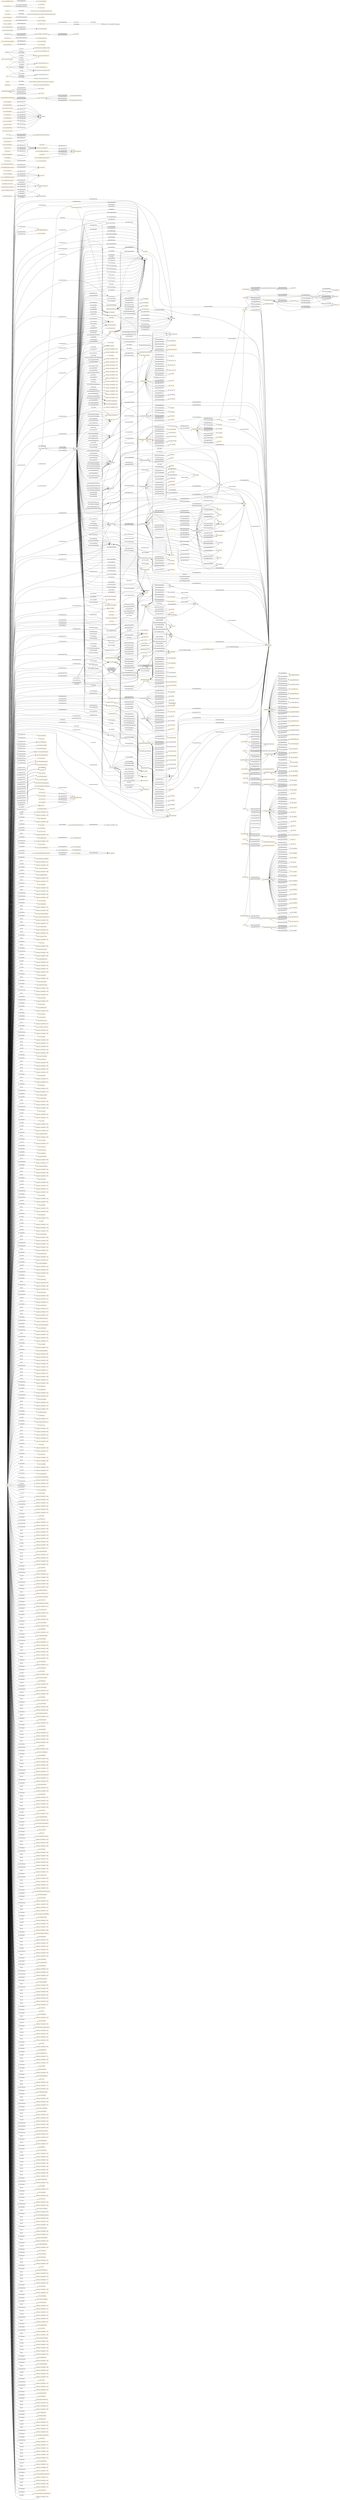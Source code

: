 digraph ar2dtool_diagram { 
rankdir=LR;
size="1501"
node [shape = rectangle, color="orange"]; "asset:HVACCoolingMethod" "asset:LightingEquipment" "asset:GasMeter" "asset:HVACHeatingMethod" "asset:ElectricalCircuit" "asset:DuctConnection" "asset:WaterMeter" "asset:Sink" "asset:ICTEquipment" "asset:ElectricityMeter" "asset:Fan" "asset:Faucet" "asset:ThermalMeter" "asset:Boiler" "asset:ElectricalBus" "asset:ConveyanceEquipment" "asset:ElectricalEquipment" "asset:ElectricalPanelboard" "asset:System" "asset:PlumbingEquipment" "asset:ArchitecturalAsset" "asset:HVACMixingBox" "asset:ITRack" "asset:Meter" "asset:Furniture" "asset:HVACEquipment" "asset:SecurityEquipment" "asset:PipeConnection" "asset:FireProtectionEquipment" "asset:Generator" "core:Premises" "core:Capability" "core:Observation" "core:Asset" "core:Level" "core:RealEstateComponent" "core:PropertySet" "core:Space" "core:Device" "core:Sensor" "geo:Geometry" "core:Type" "core:Building" "core:RealEstate" "core:Event" "core:GeoReferenceOrigo" "core:DataSchema" "core:BuildingComponent" "core:PremisesType" "core:LogicalDevice" "core:MeasurementUnit" "core:Agent" "core:Collection" "core:Room" "core:QuantityKind" "core:SensorInterface" "core:Document" "qudt:Unit" "qudt:QuantityKind" ; /*classes style*/
	"geo:asGML" -> "geo:hasSerialization" [ label = "rdfs:subPropertyOf" ];
	"unit:FC" -> "quantitykind:Illuminance" [ label = "qudt:hasQuantityKind" ];
	"unit:IN" -> "quantitykind:Distance" [ label = "qudt:hasQuantityKind" ];
	"unit:IN" -> "quantitykind:Length" [ label = "qudt:hasQuantityKind" ];
	"unit:MI-PER-SEC" -> "quantitykind:Velocity" [ label = "qudt:hasQuantityKind" ];
	"unit:REV" -> "quantitykind:Angle" [ label = "qudt:hasQuantityKind" ];
	"unit:T" -> "quantitykind:MagneticFluxDensity" [ label = "qudt:hasQuantityKind" ];
	"core:hasStopTime" -> "core:hasTime" [ label = "rdfs:subPropertyOf" ];
	"unit:GigaJ" -> "quantitykind:Energy" [ label = "qudt:hasQuantityKind" ];
	"core:hasGeonamesId" -> "core:hasLocationAttribute" [ label = "rdfs:subPropertyOf" ];
	"core:containsMountedDevice" -> "core:hasPart" [ label = "rdfs:subPropertyOf" ];
	"unit:YobiBIT" -> "quantitykind:DataSize" [ label = "qudt:hasQuantityKind" ];
	"unit:TebiBYTE-PER-SEC" -> "quantitykind:DataRate" [ label = "qudt:hasQuantityKind" ];
	"quantitykind:RelativeHumidity" -> "unit:UNITLESS" [ label = "qudt:applicableUnit" ];
	"unit:GAL_US" -> "quantitykind:Volume" [ label = "qudt:hasQuantityKind" ];
	"unit:BIT-PER-SEC" -> "quantitykind:DataRate" [ label = "qudt:hasQuantityKind" ];
	"unit:KiloGM-PER-HR" -> "xsd:double" [ label = "owl:equivalentClass" ];
	"unit:KiloGM-PER-HR" -> "quantitykind:MassFlowRate" [ label = "qudt:hasQuantityKind" ];
	"core:hasDeletedTime" -> "core:hasTime" [ label = "rdfs:subPropertyOf" ];
	"unit:REV-PER-SEC2" -> "quantitykind:AngularAcceleration" [ label = "qudt:hasQuantityKind" ];
	"unit:DEG_F" -> "quantitykind:Temperature" [ label = "qudt:hasQuantityKind" ];
	"core:hasObservationTime" -> "core:hasTime" [ label = "rdfs:subPropertyOf" ];
	"quantitykind:SoundPressureLevel" -> "unit:B" [ label = "qudt:applicableUnit" ];
	"quantitykind:SoundPressureLevel" -> "unit:DeciB" [ label = "qudt:applicableUnit" ];
	"core:servesBuildingComponent" -> "core:serves" [ label = "rdfs:subPropertyOf" ];
	"unit:RAD" -> "quantitykind:Angle" [ label = "qudt:hasQuantityKind" ];
	"unit:MilliM3" -> "quantitykind:Volume" [ label = "qudt:hasQuantityKind" ];
	"core:hasLittera" -> "core:hasAuxiliaryData" [ label = "rdfs:subPropertyOf" ];
	"quantitykind:Volume" -> "unit:CentiM3" [ label = "qudt:applicableUnit" ];
	"quantitykind:Volume" -> "unit:MilliM3" [ label = "qudt:applicableUnit" ];
	"quantitykind:Volume" -> "unit:IN3" [ label = "qudt:applicableUnit" ];
	"quantitykind:Volume" -> "unit:M3" [ label = "qudt:applicableUnit" ];
	"quantitykind:Volume" -> "unit:OZ_VOL_US" [ label = "qudt:applicableUnit" ];
	"quantitykind:Volume" -> "unit:GAL_UK" [ label = "qudt:applicableUnit" ];
	"quantitykind:Volume" -> "unit:OZ_VOL_UK" [ label = "qudt:applicableUnit" ];
	"quantitykind:Volume" -> "unit:FT3" [ label = "qudt:applicableUnit" ];
	"quantitykind:Volume" -> "unit:L" [ label = "qudt:applicableUnit" ];
	"quantitykind:Volume" -> "unit:GAL_US" [ label = "qudt:applicableUnit" ];
	"quantitykind:Volume" -> "unit:YD3" [ label = "qudt:applicableUnit" ];
	"unit:HR" -> "xsd:double" [ label = "owl:equivalentClass" ];
	"unit:HR" -> "quantitykind:Time" [ label = "qudt:hasQuantityKind" ];
	"quantitykind:Thrust" -> "unit:N" [ label = "qudt:applicableUnit" ];
	"quantitykind:Thrust" -> "unit:TON_F_US" [ label = "qudt:applicableUnit" ];
	"quantitykind:Thrust" -> "unit:OZ_F" [ label = "qudt:applicableUnit" ];
	"quantitykind:Thrust" -> "unit:LB_F" [ label = "qudt:applicableUnit" ];
	"unit:OZ_VOL_UK" -> "quantitykind:Volume" [ label = "qudt:hasQuantityKind" ];
	"asset:EquipmentFeedSubstance" -> "-3cbe5eea:18ccb06fcd3:-7ffc" [ label = "owl:equivalentClass" ];
	"quantitykind:MagneticFlux" -> "unit:WB" [ label = "qudt:applicableUnit" ];
	"quantitykind:MagneticFlux" -> "unit:MX" [ label = "qudt:applicableUnit" ];
	"quantitykind:MagneticFluxDensity" -> "unit:T" [ label = "qudt:applicableUnit" ];
	"dc:language" -> "http://www.ietf.org/rfc/rfc4646.txt" [ label = "rdfs:seeAlso" ];
	"unit:WB" -> "quantitykind:MagneticFlux" [ label = "qudt:hasQuantityKind" ];
	"unit:BIT" -> "quantitykind:DataSize" [ label = "qudt:hasQuantityKind" ];
	"unit:DEG-PER-SEC" -> "quantitykind:AngularVelocity" [ label = "qudt:hasQuantityKind" ];
	"unit:FT" -> "quantitykind:Length" [ label = "qudt:hasQuantityKind" ];
	"unit:FT" -> "quantitykind:Distance" [ label = "qudt:hasQuantityKind" ];
	"unit:KiloJ" -> "quantitykind:Energy" [ label = "qudt:hasQuantityKind" ];
	"unit:KiloJ" -> "xsd:double" [ label = "owl:equivalentClass" ];
	"unit:SEC" -> "xsd:double" [ label = "owl:equivalentClass" ];
	"unit:SEC" -> "quantitykind:Time" [ label = "qudt:hasQuantityKind" ];
	"core:hasZipCode" -> "core:hasLocationAttribute" [ label = "rdfs:subPropertyOf" ];
	"unit:ExbiBYTE" -> "quantitykind:DataSize" [ label = "qudt:hasQuantityKind" ];
	"core:hasComment" -> "core:hasAuxiliaryData" [ label = "rdfs:subPropertyOf" ];
	"quantitykind:Resistance" -> "unit:OHM" [ label = "qudt:applicableUnit" ];
	"quantitykind:Resistance" -> "unit:MilliOHM" [ label = "qudt:applicableUnit" ];
	"quantitykind:Resistance" -> "unit:KiloOHM" [ label = "qudt:applicableUnit" ];
	"quantitykind:Resistance" -> "quantitykind:ElectricCurrent" [ label = "rdfs:seeAlso" ];
	"quantitykind:Resistance" -> "unit:MegaOHM" [ label = "qudt:applicableUnit" ];
	"unit:N-M" -> "xsd:double" [ label = "owl:equivalentClass" ];
	"unit:N-M" -> "quantitykind:Torque" [ label = "qudt:hasQuantityKind" ];
	"unit:N-M" -> "unit:J" [ label = "qudt:exactMatch" ];
	"unit:MegaJ" -> "quantitykind:Energy" [ label = "qudt:hasQuantityKind" ];
	"dc:type" -> "http://dublincore.org/documents/dcmi-type-vocabulary/" [ label = "rdfs:seeAlso" ];
	"unit:M-PER-HR" -> "quantitykind:Velocity" [ label = "qudt:hasQuantityKind" ];
	"quantitykind:Efficiency" -> "unit:UNITLESS" [ label = "qudt:applicableUnit" ];
	"quantitykind:Power" -> "unit:KiloW" [ label = "qudt:applicableUnit" ];
	"quantitykind:Power" -> "unit:MicroW" [ label = "qudt:applicableUnit" ];
	"quantitykind:Power" -> "unit:MegaW" [ label = "qudt:applicableUnit" ];
	"quantitykind:Power" -> "unit:W" [ label = "qudt:applicableUnit" ];
	"quantitykind:Power" -> "unit:GigaW" [ label = "qudt:applicableUnit" ];
	"quantitykind:Power" -> "unit:MilliW" [ label = "qudt:applicableUnit" ];
	"quantitykind:Power" -> "unit:HP" [ label = "qudt:applicableUnit" ];
	"unit:LB_F" -> "quantitykind:Force" [ label = "qudt:hasQuantityKind" ];
	"unit:LB_F" -> "quantitykind:Thrust" [ label = "qudt:hasQuantityKind" ];
	"unit:BYTE-PER-SEC" -> "quantitykind:DataRate" [ label = "qudt:hasQuantityKind" ];
	"unit:BYTE-PER-SEC" -> "xsd:double" [ label = "owl:equivalentClass" ];
	"core:hasPostalAddress" -> "core:hasLocationAttribute" [ label = "rdfs:subPropertyOf" ];
	"unit:IN_HG" -> "quantitykind:Pressure" [ label = "qudt:hasQuantityKind" ];
	"unit:IN_H2O" -> "quantitykind:Pressure" [ label = "qudt:hasQuantityKind" ];
	"core:hasPointInTime" -> "core:hasTime" [ label = "rdfs:subPropertyOf" ];
	"metadata:" -> "https://opensource.org/licenses/MIT" [ label = "cc:license" ];
	"metadata:" -> "http://bloody-byte.net/rdf/dc_owl2dl/" [ label = "dc:source" ];
	"metadata:" -> "https://w3id.org/rec/metadata/3.3/" [ label = "owl:versionIRI" ];
	"metadata:" -> "vann:vann-vocab-20050401.rdf" [ label = "dc:source" ];
	"quantitykind:Luminance" -> "unit:CD-PER-M2" [ label = "qudt:applicableUnit" ];
	"core:qkMeasurementUnit" -> "core:hasMeasurementUnit" [ label = "rdfs:subPropertyOf" ];
	"core:premisesType" -> "core:hasType" [ label = "rdfs:subPropertyOf" ];
	"core:observationGeneratedBy" -> "core:producedBy" [ label = "rdfs:subPropertyOf" ];
	"unit:J" -> "quantitykind:Energy" [ label = "qudt:hasQuantityKind" ];
	"unit:J" -> "unit:N-M" [ label = "qudt:exactMatch" ];
	"unit:CD" -> "quantitykind:LuminousIntensity" [ label = "qudt:hasQuantityKind" ];
	"unit:CD" -> "xsd:double" [ label = "owl:equivalentClass" ];
	"unit:ExbiBIT-PER-SEC" -> "quantitykind:DataRate" [ label = "qudt:hasQuantityKind" ];
	"quantitykind:Voltage" -> "unit:V" [ label = "qudt:applicableUnit" ];
	"quantitykind:Voltage" -> "unit:MilliV" [ label = "qudt:applicableUnit" ];
	"quantitykind:Voltage" -> "unit:MicroV" [ label = "qudt:applicableUnit" ];
	"quantitykind:Voltage" -> "unit:KiloV" [ label = "qudt:applicableUnit" ];
	"quantitykind:Voltage" -> "unit:MegaV" [ label = "qudt:applicableUnit" ];
	"unit:MI2" -> "quantitykind:Area" [ label = "qudt:hasQuantityKind" ];
	"unit:M-PER-SEC" -> "quantitykind:Velocity" [ label = "qudt:hasQuantityKind" ];
	"unit:M-PER-SEC" -> "xsd:double" [ label = "owl:equivalentClass" ];
	"core:hasGeoReferenceBearing" -> "geo:hasSerialization" [ label = "rdfs:subPropertyOf" ];
	"unit:DEG" -> "quantitykind:Angle" [ label = "qudt:hasQuantityKind" ];
	"unit:DEG" -> "xsd:double" [ label = "owl:equivalentClass" ];
	"unit:LB-PER-FT3" -> "quantitykind:Density" [ label = "qudt:hasQuantityKind" ];
	"unit:MicroGM" -> "quantitykind:Mass" [ label = "qudt:hasQuantityKind" ];
	"unit:MicroV" -> "quantitykind:Voltage" [ label = "qudt:hasQuantityKind" ];
	"unit:IN2" -> "quantitykind:Area" [ label = "qudt:hasQuantityKind" ];
	"core:deviceMeasurementUnit" -> "core:hasMeasurementUnit" [ label = "rdfs:subPropertyOf" ];
	"core:hasDuration" -> "core:hasTime" [ label = "rdfs:subPropertyOf" ];
	"unit:REV-PER-SEC" -> "quantitykind:AngularVelocity" [ label = "qudt:hasQuantityKind" ];
	"core:hasCountry" -> "core:hasLocationAttribute" [ label = "rdfs:subPropertyOf" ];
	"core:hasCity" -> "core:hasLocationAttribute" [ label = "rdfs:subPropertyOf" ];
	"unit:L-PER-SEC" -> "xsd:double" [ label = "owl:equivalentClass" ];
	"unit:L-PER-SEC" -> "quantitykind:VolumeFlowRate" [ label = "qudt:hasQuantityKind" ];
	"quantitykind:Density" -> "unit:GM-PER-M3" [ label = "qudt:applicableUnit" ];
	"quantitykind:Density" -> "unit:LB-PER-FT3" [ label = "qudt:applicableUnit" ];
	"quantitykind:Density" -> "unit:GM-PER-DeciM3" [ label = "qudt:applicableUnit" ];
	"quantitykind:Density" -> "unit:LB-PER-YD3" [ label = "qudt:applicableUnit" ];
	"quantitykind:Density" -> "unit:KiloGM-PER-M3" [ label = "qudt:applicableUnit" ];
	"quantitykind:Mass" -> "unit:KiloGM" [ label = "qudt:applicableUnit" ];
	"quantitykind:Mass" -> "unit:GM" [ label = "qudt:applicableUnit" ];
	"quantitykind:Mass" -> "unit:MicroGM" [ label = "qudt:applicableUnit" ];
	"quantitykind:Mass" -> "unit:MilliGM" [ label = "qudt:applicableUnit" ];
	"quantitykind:Mass" -> "unit:TONNE" [ label = "qudt:applicableUnit" ];
	"quantitykind:Mass" -> "unit:SLUG" [ label = "qudt:applicableUnit" ];
	"unit:KibiBIT" -> "quantitykind:DataSize" [ label = "qudt:hasQuantityKind" ];
	"unit:PA" -> "quantitykind:Pressure" [ label = "qudt:hasQuantityKind" ];
	"core:hasReadTime" -> "core:hasTime" [ label = "rdfs:subPropertyOf" ];
	"unit:DEG-PER-SEC2" -> "quantitykind:AngularAcceleration" [ label = "qudt:hasQuantityKind" ];
	"quantitykind:Time" -> "unit:MilliSEC" [ label = "qudt:applicableUnit" ];
	"quantitykind:Time" -> "unit:SEC" [ label = "qudt:applicableUnit" ];
	"quantitykind:Time" -> "unit:DAY" [ label = "qudt:applicableUnit" ];
	"quantitykind:Time" -> "unit:MicroSEC" [ label = "qudt:applicableUnit" ];
	"quantitykind:Time" -> "unit:HR" [ label = "qudt:applicableUnit" ];
	"quantitykind:Time" -> "unit:MIN" [ label = "qudt:applicableUnit" ];
	"quantitykind:Time" -> "unit:YR" [ label = "qudt:applicableUnit" ];
	"quantitykind:Time" -> "unit:NanoSEC" [ label = "qudt:applicableUnit" ];
	"core:hasCreatedTime" -> "core:hasTime" [ label = "rdfs:subPropertyOf" ];
	"asset:headCapacity" -> "owl:topDataProperty" [ label = "rdfs:subPropertyOf" ];
	"unit:KiloV" -> "quantitykind:Voltage" [ label = "qudt:hasQuantityKind" ];
	"core:" -> "https://realestatecore.io" [ label = "rdfs:seeAlso" ];
	"core:" -> "https://w3id.org/rec/units/3.3/" [ label = "owl:imports" ];
	"core:" -> "https://w3id.org/rec/metadata/3.3/" [ label = "owl:imports" ];
	"core:" -> "https://w3id.org/rec/core/3.3/" [ label = "owl:versionIRI" ];
	"core:" -> "https://opensource.org/licenses/MIT" [ label = "cc:license" ];
	"unit:GibiBIT" -> "quantitykind:DataSize" [ label = "qudt:hasQuantityKind" ];
	"unit:DEG-PER-MIN" -> "quantitykind:AngularVelocity" [ label = "qudt:hasQuantityKind" ];
	"unit:ZebiBYTE-PER-SEC" -> "quantitykind:DataRate" [ label = "qudt:hasQuantityKind" ];
	"core:Presence" -> "core:BooleanDetection" [ label = "core:hasMeasurementUnit" ];
	"quantitykind:Temperature" -> "unit:K" [ label = "qudt:applicableUnit" ];
	"quantitykind:Temperature" -> "unit:DEG_F" [ label = "qudt:applicableUnit" ];
	"quantitykind:Temperature" -> "unit:DEG_C" [ label = "qudt:applicableUnit" ];
	"unit:KN" -> "quantitykind:Velocity" [ label = "qudt:hasQuantityKind" ];
	"unit:ZebiBIT-PER-SEC" -> "quantitykind:DataRate" [ label = "qudt:hasQuantityKind" ];
	"unit:KiloPA" -> "xsd:double" [ label = "owl:equivalentClass" ];
	"unit:KiloPA" -> "unit:PA" [ label = "qudt:isScalingOf" ];
	"unit:KiloPA" -> "quantitykind:Pressure" [ label = "qudt:hasQuantityKind" ];
	"unit:MIN" -> "xsd:double" [ label = "owl:equivalentClass" ];
	"unit:MIN" -> "quantitykind:Time" [ label = "qudt:hasQuantityKind" ];
	"core:hasStartTime" -> "core:hasTime" [ label = "rdfs:subPropertyOf" ];
	"quantitykind:AngularVelocity" -> "unit:DEG-PER-SEC" [ label = "qudt:applicableUnit" ];
	"quantitykind:AngularVelocity" -> "unit:REV-PER-MIN" [ label = "qudt:applicableUnit" ];
	"quantitykind:AngularVelocity" -> "unit:RAD-PER-SEC" [ label = "qudt:applicableUnit" ];
	"quantitykind:AngularVelocity" -> "unit:DEG-PER-HR" [ label = "qudt:applicableUnit" ];
	"quantitykind:AngularVelocity" -> "unit:REV-PER-HR" [ label = "qudt:applicableUnit" ];
	"quantitykind:AngularVelocity" -> "unit:RAD-PER-MIN" [ label = "qudt:applicableUnit" ];
	"quantitykind:AngularVelocity" -> "unit:RAD-PER-HR" [ label = "qudt:applicableUnit" ];
	"quantitykind:AngularVelocity" -> "unit:REV-PER-SEC" [ label = "qudt:applicableUnit" ];
	"quantitykind:AngularVelocity" -> "unit:DEG-PER-MIN" [ label = "qudt:applicableUnit" ];
	"geo:asWKT" -> "geo:hasSerialization" [ label = "rdfs:subPropertyOf" ];
	"unit:MegaV" -> "quantitykind:Voltage" [ label = "qudt:hasQuantityKind" ];
	"quantitykind:Energy" -> "unit:MegaEV" [ label = "qudt:applicableUnit" ];
	"quantitykind:Energy" -> "unit:GigaJ" [ label = "qudt:applicableUnit" ];
	"quantitykind:Energy" -> "unit:J" [ label = "qudt:applicableUnit" ];
	"quantitykind:Energy" -> "unit:MegaJ" [ label = "qudt:applicableUnit" ];
	"quantitykind:Energy" -> "unit:KiloW-HR" [ label = "qudt:applicableUnit" ];
	"quantitykind:Energy" -> "unit:EV" [ label = "qudt:applicableUnit" ];
	"quantitykind:Energy" -> "unit:KiloJ" [ label = "qudt:applicableUnit" ];
	"https://w3id.org/rec/units/" -> "https://w3id.org/rec/metadata/3.3/" [ label = "owl:imports" ];
	"https://w3id.org/rec/units/" -> "https://w3id.org/rec/units/3.3/" [ label = "owl:versionIRI" ];
	"core:hasRealEstateComponent" -> "core:hasPart" [ label = "rdfs:subPropertyOf" ];
	"unit:YR" -> "quantitykind:Time" [ label = "qudt:hasQuantityKind" ];
	"unit:RAD-PER-SEC" -> "quantitykind:AngularVelocity" [ label = "qudt:hasQuantityKind" ];
	"unit:RAD-PER-SEC" -> "xsd:double" [ label = "owl:equivalentClass" ];
	"unit:M3-PER-SEC" -> "quantitykind:VolumeFlowRate" [ label = "qudt:hasQuantityKind" ];
	"unit:W-PER-M2" -> "xsd:double" [ label = "owl:equivalentClass" ];
	"unit:W-PER-M2" -> "quantitykind:Irradiance" [ label = "qudt:hasQuantityKind" ];
	"unit:K" -> "quantitykind:Temperature" [ label = "qudt:hasQuantityKind" ];
	"quantitykind:DataRate" -> "unit:MebiBIT-PER-SEC" [ label = "qudt:applicableUnit" ];
	"quantitykind:DataRate" -> "unit:ExbiBYTE-PER-SEC" [ label = "qudt:applicableUnit" ];
	"quantitykind:DataRate" -> "unit:YobiBIT-PER-SEC" [ label = "qudt:applicableUnit" ];
	"quantitykind:DataRate" -> "unit:BIT-PER-SEC" [ label = "qudt:applicableUnit" ];
	"quantitykind:DataRate" -> "unit:TebiBYTE-PER-SEC" [ label = "qudt:applicableUnit" ];
	"quantitykind:DataRate" -> "unit:KibiBIT-PER-SEC" [ label = "qudt:applicableUnit" ];
	"quantitykind:DataRate" -> "unit:MebiBYTE-PER-SEC" [ label = "qudt:applicableUnit" ];
	"quantitykind:DataRate" -> "unit:KibiBYTE-PER-SEC" [ label = "qudt:applicableUnit" ];
	"quantitykind:DataRate" -> "unit:GibiBYTE-PER-SEC" [ label = "qudt:applicableUnit" ];
	"quantitykind:DataRate" -> "unit:TebiBIT-PER-SEC" [ label = "qudt:applicableUnit" ];
	"quantitykind:DataRate" -> "unit:ZebiBIT-PER-SEC" [ label = "qudt:applicableUnit" ];
	"quantitykind:DataRate" -> "unit:YobiBYTE-PER-SEC" [ label = "qudt:applicableUnit" ];
	"quantitykind:DataRate" -> "unit:GibiBIT-PER-SEC" [ label = "qudt:applicableUnit" ];
	"quantitykind:DataRate" -> "unit:BYTE-PER-SEC" [ label = "qudt:applicableUnit" ];
	"quantitykind:DataRate" -> "unit:ZebiBYTE-PER-SEC" [ label = "qudt:applicableUnit" ];
	"quantitykind:DataRate" -> "unit:ExbiBIT-PER-SEC" [ label = "qudt:applicableUnit" ];
	"unit:MI-PER-HR" -> "quantitykind:Velocity" [ label = "qudt:hasQuantityKind" ];
	"unit:V" -> "quantitykind:Voltage" [ label = "qudt:hasQuantityKind" ];
	"unit:V" -> "xsd:double" [ label = "owl:equivalentClass" ];
	"unit:GM-PER-SEC" -> "quantitykind:MassFlowRate" [ label = "qudt:hasQuantityKind" ];
	"unit:GM-PER-M3" -> "quantitykind:Density" [ label = "qudt:hasQuantityKind" ];
	"unit:GM-PER-DeciM3" -> "quantitykind:Density" [ label = "qudt:hasQuantityKind" ];
	"quantitykind:Length" -> "unit:MicroM" [ label = "qudt:applicableUnit" ];
	"quantitykind:Length" -> "unit:YD" [ label = "qudt:applicableUnit" ];
	"quantitykind:Length" -> "unit:MilliM" [ label = "qudt:applicableUnit" ];
	"quantitykind:Length" -> "unit:M" [ label = "qudt:applicableUnit" ];
	"quantitykind:Length" -> "unit:MI" [ label = "qudt:applicableUnit" ];
	"quantitykind:Length" -> "unit:FT" [ label = "qudt:applicableUnit" ];
	"quantitykind:Length" -> "unit:NanoM" [ label = "qudt:applicableUnit" ];
	"quantitykind:Length" -> "unit:CentiM" [ label = "qudt:applicableUnit" ];
	"quantitykind:Length" -> "unit:IN" [ label = "qudt:applicableUnit" ];
	"quantitykind:Length" -> "unit:MI_N" [ label = "qudt:applicableUnit" ];
	"quantitykind:Length" -> "unit:AU" [ label = "qudt:applicableUnit" ];
	"quantitykind:Length" -> "unit:KiloM" [ label = "qudt:applicableUnit" ];
	"unit:GigaW" -> "quantitykind:Power" [ label = "qudt:hasQuantityKind" ];
	"unit:MicroA" -> "quantitykind:ElectricCurrent" [ label = "qudt:hasQuantityKind" ];
	"unit:MicroA" -> "unit:A" [ label = "qudt:isScalingOf" ];
	"unit:MebiBYTE" -> "quantitykind:DataSize" [ label = "qudt:hasQuantityKind" ];
	"unit:KiloGM-PER-SEC" -> "quantitykind:MassFlowRate" [ label = "qudt:hasQuantityKind" ];
	"quantitykind:Capacitance" -> "unit:NanoFARAD" [ label = "qudt:applicableUnit" ];
	"quantitykind:Capacitance" -> "unit:MilliFARAD" [ label = "qudt:applicableUnit" ];
	"quantitykind:Capacitance" -> "unit:FARAD" [ label = "qudt:applicableUnit" ];
	"quantitykind:Capacitance" -> "unit:MicroFARAD" [ label = "qudt:applicableUnit" ];
	"quantitykind:Capacitance" -> "unit:PicoFARAD" [ label = "qudt:applicableUnit" ];
	"core:hasGeoReferenceOrigo" -> "geo:hasGeometry" [ label = "rdfs:subPropertyOf" ];
	"unit:PERCENT" -> "quantitykind:Concentration" [ label = "qudt:hasQuantityKind" ];
	"unit:ARCSEC" -> "unit:ARCSEC" [ label = "qudt:exactMatch" ];
	"unit:ARCSEC" -> "quantitykind:Angle" [ label = "qudt:hasQuantityKind" ];
	"unit:MilliV" -> "quantitykind:Voltage" [ label = "qudt:hasQuantityKind" ];
	"unit:IN3" -> "quantitykind:Volume" [ label = "qudt:hasQuantityKind" ];
	"unit:MicroW" -> "quantitykind:Power" [ label = "qudt:hasQuantityKind" ];
	"unit:SLUG" -> "quantitykind:Mass" [ label = "qudt:hasQuantityKind" ];
	"unit:TebiBIT" -> "quantitykind:DataSize" [ label = "qudt:hasQuantityKind" ];
	"unit:MilliL-PER-HR" -> "quantitykind:VolumeFlowRate" [ label = "qudt:hasQuantityKind" ];
	"unit:MicroSEC" -> "unit:SEC" [ label = "qudt:isScalingOf" ];
	"unit:MicroSEC" -> "quantitykind:Time" [ label = "qudt:hasQuantityKind" ];
	"unit:BAR" -> "quantitykind:Pressure" [ label = "qudt:hasQuantityKind" ];
	"unit:NanoSEC" -> "quantitykind:Time" [ label = "qudt:hasQuantityKind" ];
	"unit:NanoSEC" -> "unit:SEC" [ label = "qudt:isScalingOf" ];
	"core:eventQuantityKind" -> "core:hasQuantityKind" [ label = "rdfs:subPropertyOf" ];
	"unit:MI_N" -> "quantitykind:Length" [ label = "qudt:hasQuantityKind" ];
	"unit:MI_N" -> "quantitykind:Distance" [ label = "qudt:hasQuantityKind" ];
	"unit:L-PER-HR" -> "quantitykind:VolumeFlowRate" [ label = "qudt:hasQuantityKind" ];
	"unit:MilliM_HG" -> "quantitykind:Pressure" [ label = "qudt:hasQuantityKind" ];
	"unit:DEG-PER-HR" -> "quantitykind:AngularVelocity" [ label = "qudt:hasQuantityKind" ];
	"quantitykind:VolumeFlowRate" -> "unit:MilliL-PER-SEC" [ label = "qudt:applicableUnit" ];
	"quantitykind:VolumeFlowRate" -> "unit:L-PER-SEC" [ label = "qudt:applicableUnit" ];
	"quantitykind:VolumeFlowRate" -> "unit:MilliL-PER-HR" [ label = "qudt:applicableUnit" ];
	"quantitykind:VolumeFlowRate" -> "unit:M3-PER-SEC" [ label = "qudt:applicableUnit" ];
	"quantitykind:VolumeFlowRate" -> "unit:M3-PER-HR" [ label = "qudt:applicableUnit" ];
	"quantitykind:VolumeFlowRate" -> "unit:L-PER-HR" [ label = "qudt:applicableUnit" ];
	"unit:REV-PER-HR" -> "quantitykind:AngularVelocity" [ label = "qudt:hasQuantityKind" ];
	"unit:UNITLESS" -> "quantitykind:PowerFactor" [ label = "qudt:hasQuantityKind" ];
	"unit:UNITLESS" -> "quantitykind:Efficiency" [ label = "qudt:hasQuantityKind" ];
	"unit:UNITLESS" -> "quantitykind:RelativeHumidity" [ label = "qudt:hasQuantityKind" ];
	"unit:REV-PER-MIN" -> "xsd:double" [ label = "owl:equivalentClass" ];
	"unit:REV-PER-MIN" -> "quantitykind:AngularVelocity" [ label = "qudt:hasQuantityKind" ];
	"unit:MilliSEC" -> "unit:SEC" [ label = "qudt:isScalingOf" ];
	"unit:MilliSEC" -> "quantitykind:Time" [ label = "qudt:hasQuantityKind" ];
	"unit:ExbiBYTE-PER-SEC" -> "quantitykind:DataRate" [ label = "qudt:hasQuantityKind" ];
	"unit:KibiBYTE" -> "quantitykind:DataSize" [ label = "qudt:hasQuantityKind" ];
	"dcterms:date" -> "dc:date" [ label = "rdfs:subPropertyOf" ];
	"dcterms:date" -> "http://www.w3.org/TR/NOTE-datetime" [ label = "rdfs:seeAlso" ];
	"unit:KiloA" -> "quantitykind:ElectricCurrent" [ label = "qudt:hasQuantityKind" ];
	"unit:KiloA" -> "unit:A" [ label = "qudt:isScalingOf" ];
	"core:AreaPresence" -> "core:NumPeople" [ label = "core:hasMeasurementUnit" ];
	"unit:MX" -> "quantitykind:MagneticFlux" [ label = "qudt:hasQuantityKind" ];
	"unit:KiloW" -> "xsd:double" [ label = "owl:equivalentClass" ];
	"unit:KiloW" -> "quantitykind:Power" [ label = "qudt:hasQuantityKind" ];
	"unit:FT2" -> "quantitykind:Area" [ label = "qudt:hasQuantityKind" ];
	"unit:GM" -> "quantitykind:Mass" [ label = "qudt:hasQuantityKind" ];
	"core:hasUpdatedTime" -> "core:hasTime" [ label = "rdfs:subPropertyOf" ];
	"quantitykind:LuminousFlux" -> "unit:LM" [ label = "qudt:applicableUnit" ];
	"unit:CentiM-PER-SEC2" -> "quantitykind:Acceleration" [ label = "qudt:hasQuantityKind" ];
	"unit:NanoFARAD" -> "quantitykind:Capacitance" [ label = "qudt:hasQuantityKind" ];
	"unit:TONNE" -> "quantitykind:Mass" [ label = "qudt:hasQuantityKind" ];
	"unit:DEG_C" -> "quantitykind:Temperature" [ label = "qudt:hasQuantityKind" ];
	"unit:DEG_C" -> "xsd:double" [ label = "owl:equivalentClass" ];
	"geo:defaultGeometry" -> "geo:hasGeometry" [ label = "rdfs:subPropertyOf" ];
	"unit:GibiBIT-PER-SEC" -> "quantitykind:DataRate" [ label = "qudt:hasQuantityKind" ];
	"unit:MegaW" -> "quantitykind:Power" [ label = "qudt:hasQuantityKind" ];
	"unit:PPM" -> "quantitykind:Concentration" [ label = "qudt:hasQuantityKind" ];
	"core:ActiveEnergyL1" -> "core:Watt" [ label = "core:hasMeasurementUnit" ];
	"unit:LB-PER-YD3" -> "quantitykind:Density" [ label = "qudt:hasQuantityKind" ];
	"unit:KiloOHM" -> "quantitykind:Resistance" [ label = "qudt:hasQuantityKind" ];
	"unit:KiloM-PER-SEC" -> "quantitykind:Velocity" [ label = "qudt:hasQuantityKind" ];
	"unit:HZ" -> "xsd:double" [ label = "owl:equivalentClass" ];
	"unit:HZ" -> "quantitykind:Frequency" [ label = "qudt:hasQuantityKind" ];
	"unit:OZ_VOL_US" -> "quantitykind:Volume" [ label = "qudt:hasQuantityKind" ];
	"unit:M2" -> "xsd:double" [ label = "owl:equivalentClass" ];
	"unit:M2" -> "quantitykind:Area" [ label = "qudt:hasQuantityKind" ];
	"unit:FARAD" -> "quantitykind:Capacitance" [ label = "qudt:hasQuantityKind" ];
	"unit:FARAD" -> "xsd:double" [ label = "owl:equivalentClass" ];
	"unit:A" -> "xsd:double" [ label = "owl:equivalentClass" ];
	"unit:A" -> "quantitykind:ElectricCurrent" [ label = "qudt:hasQuantityKind" ];
	"core:servesDevice" -> "core:serves" [ label = "rdfs:subPropertyOf" ];
	"unit:ExbiBIT" -> "quantitykind:DataSize" [ label = "qudt:hasQuantityKind" ];
	"quantitykind:Acceleration" -> "unit:G" [ label = "qudt:applicableUnit" ];
	"quantitykind:Acceleration" -> "unit:CentiM-PER-SEC2" [ label = "qudt:applicableUnit" ];
	"quantitykind:Acceleration" -> "unit:M-PER-SEC2" [ label = "qudt:applicableUnit" ];
	"unit:LUX" -> "quantitykind:Illuminance" [ label = "qudt:hasQuantityKind" ];
	"unit:LUX" -> "xsd:double" [ label = "owl:equivalentClass" ];
	"unit:KiloW-HR" -> "xsd:double" [ label = "owl:equivalentClass" ];
	"unit:KiloW-HR" -> "quantitykind:Energy" [ label = "qudt:hasQuantityKind" ];
	"unit:KiloGM" -> "xsd:double" [ label = "owl:equivalentClass" ];
	"unit:KiloGM" -> "quantitykind:Mass" [ label = "qudt:hasQuantityKind" ];
	"unit:L" -> "xsd:double" [ label = "owl:equivalentClass" ];
	"unit:L" -> "quantitykind:Volume" [ label = "qudt:hasQuantityKind" ];
	"core:hasLocationAttribute" -> "geo:hasSerialization" [ label = "rdfs:subPropertyOf" ];
	"quantitykind:Angle" -> "unit:RAD" [ label = "qudt:applicableUnit" ];
	"quantitykind:Angle" -> "unit:REV" [ label = "qudt:applicableUnit" ];
	"quantitykind:Angle" -> "unit:DEG" [ label = "qudt:applicableUnit" ];
	"quantitykind:Angle" -> "unit:ARCSEC" [ label = "qudt:applicableUnit" ];
	"quantitykind:Angle" -> "unit:ARCMIN" [ label = "qudt:applicableUnit" ];
	"unit:S-PER-M" -> "quantitykind:Conductivity" [ label = "qudt:hasQuantityKind" ];
	"unit:S-PER-M" -> "xsd:double" [ label = "owl:equivalentClass" ];
	"core:deviceQuantityKind" -> "core:hasQuantityKind" [ label = "rdfs:subPropertyOf" ];
	"unit:W" -> "xsd:double" [ label = "owl:equivalentClass" ];
	"unit:W" -> "quantitykind:Power" [ label = "qudt:hasQuantityKind" ];
	"core:componentOfBuilding" -> "core:componentOf" [ label = "rdfs:subPropertyOf" ];
	"unit:RAD-PER-MIN" -> "quantitykind:AngularVelocity" [ label = "qudt:hasQuantityKind" ];
	"unit:GAL_UK" -> "quantitykind:Volume" [ label = "qudt:hasQuantityKind" ];
	"core:eventMeasurementUnit" -> "core:hasMeasurementUnit" [ label = "rdfs:subPropertyOf" ];
	"unit:MilliA" -> "quantitykind:ElectricCurrent" [ label = "qudt:hasQuantityKind" ];
	"unit:MilliA" -> "unit:A" [ label = "qudt:isScalingOf" ];
	"unit:MilliFARAD" -> "quantitykind:Capacitance" [ label = "qudt:hasQuantityKind" ];
	"quantitykind:Velocity" -> "unit:KiloM-PER-SEC" [ label = "qudt:applicableUnit" ];
	"quantitykind:Velocity" -> "unit:M-PER-HR" [ label = "qudt:applicableUnit" ];
	"quantitykind:Velocity" -> "unit:KN" [ label = "qudt:applicableUnit" ];
	"quantitykind:Velocity" -> "unit:CentiM-PER-SEC" [ label = "qudt:applicableUnit" ];
	"quantitykind:Velocity" -> "unit:MI-PER-SEC" [ label = "qudt:applicableUnit" ];
	"quantitykind:Velocity" -> "unit:MI-PER-HR" [ label = "qudt:applicableUnit" ];
	"quantitykind:Velocity" -> "unit:KiloM-PER-HR" [ label = "qudt:applicableUnit" ];
	"quantitykind:Velocity" -> "unit:M-PER-SEC" [ label = "qudt:applicableUnit" ];
	"unit:KiloHZ" -> "quantitykind:Frequency" [ label = "qudt:hasQuantityKind" ];
	"unit:MicroM" -> "quantitykind:Distance" [ label = "qudt:hasQuantityKind" ];
	"unit:MicroM" -> "quantitykind:Length" [ label = "qudt:hasQuantityKind" ];
	"unit:NanoM" -> "quantitykind:Distance" [ label = "qudt:hasQuantityKind" ];
	"unit:NanoM" -> "quantitykind:Length" [ label = "qudt:hasQuantityKind" ];
	"unit:MebiBIT-PER-SEC" -> "quantitykind:DataRate" [ label = "qudt:hasQuantityKind" ];
	"unit:GibiBYTE-PER-SEC" -> "quantitykind:DataRate" [ label = "qudt:hasQuantityKind" ];
	"unit:MilliW" -> "quantitykind:Power" [ label = "qudt:hasQuantityKind" ];
	"unit:KiloM2" -> "quantitykind:Area" [ label = "qudt:hasQuantityKind" ];
	"unit:CD-PER-M2" -> "xsd:double" [ label = "owl:equivalentClass" ];
	"unit:CD-PER-M2" -> "quantitykind:Luminance" [ label = "qudt:hasQuantityKind" ];
	"unit:TON_F_US" -> "quantitykind:Force" [ label = "qudt:hasQuantityKind" ];
	"unit:TON_F_US" -> "quantitykind:Thrust" [ label = "qudt:hasQuantityKind" ];
	"unit:PicoFARAD" -> "quantitykind:Capacitance" [ label = "qudt:hasQuantityKind" ];
	"quantitykind:Conductivity" -> "unit:S-PER-M" [ label = "qudt:applicableUnit" ];
	"quantitykind:Illuminance" -> "unit:LUX" [ label = "qudt:applicableUnit" ];
	"quantitykind:Illuminance" -> "unit:FC" [ label = "qudt:applicableUnit" ];
	"unit:ARCMIN" -> "quantitykind:Angle" [ label = "qudt:hasQuantityKind" ];
	"unit:OHM" -> "xsd:double" [ label = "owl:equivalentClass" ];
	"unit:OHM" -> "quantitykind:Resistance" [ label = "qudt:hasQuantityKind" ];
	"quantitykind:Concentration" -> "unit:PPM" [ label = "qudt:applicableUnit" ];
	"quantitykind:Concentration" -> "unit:PERCENT" [ label = "qudt:applicableUnit" ];
	"core:hasVistingAddress" -> "core:hasLocationAttribute" [ label = "rdfs:subPropertyOf" ];
	"unit:G" -> "quantitykind:Acceleration" [ label = "qudt:hasQuantityKind" ];
	"quantitykind:Area" -> "unit:CentiM2" [ label = "qudt:applicableUnit" ];
	"quantitykind:Area" -> "unit:HA" [ label = "qudt:applicableUnit" ];
	"quantitykind:Area" -> "unit:FT2" [ label = "qudt:applicableUnit" ];
	"quantitykind:Area" -> "unit:MilliM2" [ label = "qudt:applicableUnit" ];
	"quantitykind:Area" -> "unit:KiloM2" [ label = "qudt:applicableUnit" ];
	"quantitykind:Area" -> "unit:MI2" [ label = "qudt:applicableUnit" ];
	"quantitykind:Area" -> "unit:YD2" [ label = "qudt:applicableUnit" ];
	"quantitykind:Area" -> "unit:IN2" [ label = "qudt:applicableUnit" ];
	"quantitykind:Area" -> "unit:M2" [ label = "qudt:applicableUnit" ];
	"quantitykind:Area" -> "unit:AC" [ label = "qudt:applicableUnit" ];
	"unit:MilliL-PER-SEC" -> "quantitykind:VolumeFlowRate" [ label = "qudt:hasQuantityKind" ];
	"quantitykind:PowerFactor" -> "unit:UNITLESS" [ label = "qudt:applicableUnit" ];
	"quantitykind:Frequency" -> "unit:GigaHZ" [ label = "qudt:applicableUnit" ];
	"quantitykind:Frequency" -> "unit:KiloHZ" [ label = "qudt:applicableUnit" ];
	"quantitykind:Frequency" -> "unit:MegaHZ" [ label = "qudt:applicableUnit" ];
	"quantitykind:Frequency" -> "unit:HZ" [ label = "qudt:applicableUnit" ];
	"unit:OZ_F" -> "quantitykind:Thrust" [ label = "qudt:hasQuantityKind" ];
	"unit:OZ_F" -> "quantitykind:Force" [ label = "qudt:hasQuantityKind" ];
	"unit:MegaHZ" -> "quantitykind:Frequency" [ label = "qudt:hasQuantityKind" ];
	"xsd:int" -> "xsd:int" [ label = "owl:equivalentClass" ];
	"unit:KiloM" -> "quantitykind:Length" [ label = "qudt:hasQuantityKind" ];
	"unit:KiloM" -> "quantitykind:Distance" [ label = "qudt:hasQuantityKind" ];
	"unit:GibiBYTE" -> "quantitykind:DataSize" [ label = "qudt:hasQuantityKind" ];
	"dc:date" -> "http://www.w3.org/TR/NOTE-datetime" [ label = "rdfs:seeAlso" ];
	"unit:FT3" -> "quantitykind:Volume" [ label = "qudt:hasQuantityKind" ];
	"unit:MicroH" -> "quantitykind:Inductance" [ label = "qudt:hasQuantityKind" ];
	"unit:MebiBYTE-PER-SEC" -> "quantitykind:DataRate" [ label = "qudt:hasQuantityKind" ];
	"unit:AC" -> "quantitykind:Area" [ label = "qudt:hasQuantityKind" ];
	"core:hasAliasID" -> "core:hasAuxiliaryData" [ label = "rdfs:subPropertyOf" ];
	"unit:GigaHZ" -> "quantitykind:Frequency" [ label = "qudt:hasQuantityKind" ];
	"unit:KiloGM-PER-M3" -> "quantitykind:Density" [ label = "qudt:hasQuantityKind" ];
	"unit:KiloGM-PER-M3" -> "xsd:double" [ label = "owl:equivalentClass" ];
	"unit:PicoC" -> "unit:C" [ label = "prov:wasDerivedFrom" ];
	"unit:PicoC" -> "unit:C" [ label = "qudt:isScalingOf" ];
	"unit:PicoC" -> "qudt:SOU_SI" [ label = "qudt:isDerivedUnitOfSystem" ];
	"unit:PicoC" -> "quantitykind:ElectricCharge" [ label = "qudt:hasQuantityKind" ];
	"unit:HP" -> "xsd:double" [ label = "owl:equivalentClass" ];
	"unit:HP" -> "quantitykind:Power" [ label = "qudt:hasQuantityKind" ];
	"unit:YobiBYTE" -> "quantitykind:DataSize" [ label = "qudt:hasQuantityKind" ];
	"unit:BYTE" -> "xsd:double" [ label = "owl:equivalentClass" ];
	"unit:BYTE" -> "quantitykind:DataSize" [ label = "qudt:hasQuantityKind" ];
	"unit:KibiBIT-PER-SEC" -> "quantitykind:DataRate" [ label = "qudt:hasQuantityKind" ];
	"quantitykind:Distance" -> "unit:IN" [ label = "qudt:applicableUnit" ];
	"quantitykind:Distance" -> "unit:MilliM" [ label = "qudt:applicableUnit" ];
	"quantitykind:Distance" -> "unit:MI" [ label = "qudt:applicableUnit" ];
	"quantitykind:Distance" -> "unit:FT" [ label = "qudt:applicableUnit" ];
	"quantitykind:Distance" -> "unit:CentiM" [ label = "qudt:applicableUnit" ];
	"quantitykind:Distance" -> "unit:AU" [ label = "qudt:applicableUnit" ];
	"quantitykind:Distance" -> "unit:MI_N" [ label = "qudt:applicableUnit" ];
	"quantitykind:Distance" -> "unit:MicroM" [ label = "qudt:applicableUnit" ];
	"quantitykind:Distance" -> "unit:KiloM" [ label = "qudt:applicableUnit" ];
	"quantitykind:Distance" -> "unit:M" [ label = "qudt:applicableUnit" ];
	"quantitykind:Distance" -> "unit:YD" [ label = "qudt:applicableUnit" ];
	"quantitykind:Distance" -> "unit:NanoM" [ label = "qudt:applicableUnit" ];
	"unit:B" -> "quantitykind:SoundPressureLevel" [ label = "qudt:hasQuantityKind" ];
	"unit:GM-PER-HR" -> "quantitykind:MassFlowRate" [ label = "qudt:hasQuantityKind" ];
	"unit:DeciB" -> "quantitykind:SoundPressureLevel" [ label = "qudt:hasQuantityKind" ];
	"unit:DeciB" -> "xsd:double" [ label = "owl:equivalentClass" ];
	"unit:M3" -> "quantitykind:Volume" [ label = "qudt:hasQuantityKind" ];
	"quantitykind:AngularAcceleration" -> "unit:RAD-PER-SEC2" [ label = "qudt:applicableUnit" ];
	"quantitykind:AngularAcceleration" -> "unit:REV-PER-SEC2" [ label = "qudt:applicableUnit" ];
	"quantitykind:AngularAcceleration" -> "unit:DEG-PER-SEC2" [ label = "qudt:applicableUnit" ];
	"quantitykind:Pressure" -> "unit:BAR" [ label = "qudt:applicableUnit" ];
	"quantitykind:Pressure" -> "unit:MilliBAR" [ label = "qudt:applicableUnit" ];
	"quantitykind:Pressure" -> "unit:IN_H2O" [ label = "qudt:applicableUnit" ];
	"quantitykind:Pressure" -> "unit:PA" [ label = "qudt:applicableUnit" ];
	"quantitykind:Pressure" -> "unit:MilliM_HG" [ label = "qudt:applicableUnit" ];
	"quantitykind:Pressure" -> "unit:IN_HG" [ label = "qudt:applicableUnit" ];
	"quantitykind:Pressure" -> "unit:KiloPA" [ label = "qudt:applicableUnit" ];
	"quantitykind:Pressure" -> "unit:PSI" [ label = "qudt:applicableUnit" ];
	"unit:M" -> "xsd:double" [ label = "owl:equivalentClass" ];
	"unit:M" -> "quantitykind:Distance" [ label = "qudt:hasQuantityKind" ];
	"unit:M" -> "quantitykind:Length" [ label = "qudt:hasQuantityKind" ];
	"unit:CentiM2" -> "quantitykind:Area" [ label = "qudt:hasQuantityKind" ];
	"unit:KiloM-PER-HR" -> "quantitykind:Velocity" [ label = "qudt:hasQuantityKind" ];
	"unit:MI" -> "quantitykind:Distance" [ label = "qudt:hasQuantityKind" ];
	"unit:MI" -> "quantitykind:Length" [ label = "qudt:hasQuantityKind" ];
	"unit:M-PER-SEC2" -> "xsd:double" [ label = "owl:equivalentClass" ];
	"unit:M-PER-SEC2" -> "quantitykind:Acceleration" [ label = "qudt:hasQuantityKind" ];
	"unit:ZebiBYTE" -> "quantitykind:DataSize" [ label = "qudt:hasQuantityKind" ];
	"quantitykind:Force" -> "unit:KiloGM_F" [ label = "qudt:applicableUnit" ];
	"quantitykind:Force" -> "unit:TON_F_US" [ label = "qudt:applicableUnit" ];
	"quantitykind:Force" -> "unit:LB_F" [ label = "qudt:applicableUnit" ];
	"quantitykind:Force" -> "unit:N" [ label = "qudt:applicableUnit" ];
	"quantitykind:Force" -> "unit:OZ_F" [ label = "qudt:applicableUnit" ];
	"dc:coverage" -> "http://www.getty.edu/research/tools/vocabulary/tgn/index.html" [ label = "rdfs:seeAlso" ];
	"unit:NanoC" -> "unit:C" [ label = "prov:wasDerivedFrom" ];
	"unit:NanoC" -> "qudt:SOU_SI" [ label = "qudt:isDerivedUnitOfSystem" ];
	"unit:NanoC" -> "unit:C" [ label = "qudt:isScalingOf" ];
	"unit:NanoC" -> "quantitykind:ElectricCharge" [ label = "qudt:hasQuantityKind" ];
	"unit:MicroC" -> "qudt:SOU_SI" [ label = "qudt:isDerivedUnitOfSystem" ];
	"unit:MicroC" -> "unit:C" [ label = "qudt:isScalingOf" ];
	"unit:MicroC" -> "unit:C" [ label = "prov:wasDerivedFrom" ];
	"unit:MicroC" -> "quantitykind:ElectricCharge" [ label = "qudt:hasQuantityKind" ];
	"quantitykind:Inductance" -> "unit:MilliH" [ label = "qudt:applicableUnit" ];
	"quantitykind:Inductance" -> "unit:H" [ label = "qudt:applicableUnit" ];
	"quantitykind:Inductance" -> "unit:MicroH" [ label = "qudt:applicableUnit" ];
	"unit:MilliM" -> "quantitykind:Length" [ label = "qudt:hasQuantityKind" ];
	"unit:MilliM" -> "xsd:double" [ label = "owl:equivalentClass" ];
	"unit:MilliM" -> "quantitykind:Distance" [ label = "qudt:hasQuantityKind" ];
	"core:hasPopularName" -> "core:hasAuxiliaryData" [ label = "rdfs:subPropertyOf" ];
	"core:hasSustainabilityCertification" -> "core:hasAuxiliaryData" [ label = "rdfs:subPropertyOf" ];
	"unit:MegaOHM" -> "quantitykind:Resistance" [ label = "qudt:hasQuantityKind" ];
	"unit:MilliBAR" -> "unit:BAR" [ label = "qudt:isScalingOf" ];
	"unit:MilliBAR" -> "quantitykind:Pressure" [ label = "qudt:hasQuantityKind" ];
	"quantitykind:ElectricCharge" -> "unit:MicroC" [ label = "qudt:applicableUnit" ];
	"quantitykind:ElectricCharge" -> "unit:MilliC" [ label = "qudt:applicableUnit" ];
	"quantitykind:ElectricCharge" -> "unit:C" [ label = "qudt:applicableUnit" ];
	"quantitykind:ElectricCharge" -> "quantitykind:ElectricCurrent" [ label = "rdfs:seeAlso" ];
	"quantitykind:ElectricCharge" -> "unit:PicoC" [ label = "qudt:applicableUnit" ];
	"quantitykind:ElectricCharge" -> "unit:NanoC" [ label = "qudt:applicableUnit" ];
	"quantitykind:DataSize" -> "unit:ExbiBIT" [ label = "qudt:applicableUnit" ];
	"quantitykind:DataSize" -> "unit:YobiBYTE" [ label = "qudt:applicableUnit" ];
	"quantitykind:DataSize" -> "unit:KibiBIT" [ label = "qudt:applicableUnit" ];
	"quantitykind:DataSize" -> "unit:YobiBIT" [ label = "qudt:applicableUnit" ];
	"quantitykind:DataSize" -> "unit:ZebiBYTE" [ label = "qudt:applicableUnit" ];
	"quantitykind:DataSize" -> "unit:TebiBIT" [ label = "qudt:applicableUnit" ];
	"quantitykind:DataSize" -> "unit:ExbiBYTE" [ label = "qudt:applicableUnit" ];
	"quantitykind:DataSize" -> "unit:BIT" [ label = "qudt:applicableUnit" ];
	"quantitykind:DataSize" -> "unit:GibiBYTE" [ label = "qudt:applicableUnit" ];
	"quantitykind:DataSize" -> "unit:BYTE" [ label = "qudt:applicableUnit" ];
	"quantitykind:DataSize" -> "unit:GibiBIT" [ label = "qudt:applicableUnit" ];
	"quantitykind:DataSize" -> "unit:ZebiBIT" [ label = "qudt:applicableUnit" ];
	"quantitykind:DataSize" -> "unit:TebiBYTE" [ label = "qudt:applicableUnit" ];
	"quantitykind:DataSize" -> "unit:KibiBYTE" [ label = "qudt:applicableUnit" ];
	"quantitykind:DataSize" -> "unit:MebiBYTE" [ label = "qudt:applicableUnit" ];
	"quantitykind:DataSize" -> "unit:MebiBIT" [ label = "qudt:applicableUnit" ];
	"unit:PSI" -> "xsd:double" [ label = "owl:equivalentClass" ];
	"unit:PSI" -> "quantitykind:Pressure" [ label = "qudt:hasQuantityKind" ];
	"unit:KibiBYTE-PER-SEC" -> "quantitykind:DataRate" [ label = "qudt:hasQuantityKind" ];
	"dc:format" -> "http://www.iana.org/assignments/media-types/" [ label = "rdfs:seeAlso" ];
	"unit:YD2" -> "quantitykind:Area" [ label = "qudt:hasQuantityKind" ];
	"core:isPartOfRealEstate" -> "core:isPartOf" [ label = "rdfs:subPropertyOf" ];
	"core:Temperature" -> "core:Kelvin" [ label = "core:hasMeasurementUnit" ];
	"core:Temperature" -> "core:Celsius" [ label = "core:hasMeasurementUnit" ];
	"core:isMountedIn" -> "core:isPartOf" [ label = "rdfs:subPropertyOf" ];
	"unit:YD" -> "quantitykind:Length" [ label = "qudt:hasQuantityKind" ];
	"unit:YD" -> "quantitykind:Distance" [ label = "qudt:hasQuantityKind" ];
	"unit:TebiBYTE" -> "quantitykind:DataSize" [ label = "qudt:hasQuantityKind" ];
	"unit:RAD-PER-HR" -> "quantitykind:AngularVelocity" [ label = "qudt:hasQuantityKind" ];
	"core:hasRegion" -> "core:hasLocationAttribute" [ label = "rdfs:subPropertyOf" ];
	"unit:EV" -> "quantitykind:Energy" [ label = "qudt:hasQuantityKind" ];
	"unit:LM" -> "quantitykind:LuminousFlux" [ label = "qudt:hasQuantityKind" ];
	"unit:LM" -> "xsd:double" [ label = "owl:equivalentClass" ];
	"unit:H" -> "quantitykind:Inductance" [ label = "qudt:hasQuantityKind" ];
	"unit:H" -> "xsd:double" [ label = "owl:equivalentClass" ];
	"asset:" -> "https://opensource.org/licenses/MIT" [ label = "cc:license" ];
	"asset:" -> "https://w3id.org/rec/core/3.3/" [ label = "owl:imports" ];
	"asset:" -> "https://w3id.org/rec/asset/3.3/" [ label = "owl:versionIRI" ];
	"unit:MilliGM" -> "quantitykind:Mass" [ label = "qudt:hasQuantityKind" ];
	"unit:MilliH" -> "quantitykind:Inductance" [ label = "qudt:hasQuantityKind" ];
	"unit:MicroFARAD" -> "quantitykind:Capacitance" [ label = "qudt:hasQuantityKind" ];
	"unit:DAY" -> "quantitykind:Time" [ label = "qudt:hasQuantityKind" ];
	"unit:RAD-PER-SEC2" -> "quantitykind:AngularAcceleration" [ label = "qudt:hasQuantityKind" ];
	"unit:RAD-PER-SEC2" -> "xsd:double" [ label = "owl:equivalentClass" ];
	"quantitykind:Torque" -> "unit:N-M" [ label = "qudt:applicableUnit" ];
	"core:servesBuilding" -> "core:serves" [ label = "rdfs:subPropertyOf" ];
	"unit:ZebiBIT" -> "quantitykind:DataSize" [ label = "qudt:hasQuantityKind" ];
	"core:isLocatedAtLocalCoordinates" -> "geo:hasSerialization" [ label = "rdfs:subPropertyOf" ];
	"unit:MilliM2" -> "quantitykind:Area" [ label = "qudt:hasQuantityKind" ];
	"core:hasProcessedTime" -> "core:hasTime" [ label = "rdfs:subPropertyOf" ];
	"unit:TebiBIT-PER-SEC" -> "quantitykind:DataRate" [ label = "qudt:hasQuantityKind" ];
	"unit:C" -> "quantitykind:ElectricCharge" [ label = "qudt:hasQuantityKind" ];
	"unit:C" -> "xsd:double" [ label = "owl:equivalentClass" ];
	"core:isMountedInBuildingComponent" -> "core:isMountedIn" [ label = "rdfs:subPropertyOf" ];
	"core:QuantityKind" -> "qudt:QuantityKind" [ label = "rdfs:seeAlso" ];
	"core:generatedObservation" -> "core:producedEvent" [ label = "rdfs:subPropertyOf" ];
	"unit:YobiBYTE-PER-SEC" -> "quantitykind:DataRate" [ label = "qudt:hasQuantityKind" ];
	"unit:N" -> "xsd:double" [ label = "owl:equivalentClass" ];
	"unit:N" -> "quantitykind:Thrust" [ label = "qudt:hasQuantityKind" ];
	"unit:N" -> "quantitykind:Force" [ label = "qudt:hasQuantityKind" ];
	"unit:CentiM3" -> "quantitykind:Volume" [ label = "qudt:hasQuantityKind" ];
	"unit:KiloGM_F" -> "quantitykind:Force" [ label = "qudt:hasQuantityKind" ];
	"unit:MegaEV" -> "quantitykind:Energy" [ label = "qudt:hasQuantityKind" ];
	"unit:CentiM" -> "quantitykind:Distance" [ label = "qudt:hasQuantityKind" ];
	"unit:CentiM" -> "xsd:double" [ label = "owl:equivalentClass" ];
	"unit:CentiM" -> "unit:M" [ label = "qudt:isScalingOf" ];
	"unit:CentiM" -> "quantitykind:Length" [ label = "qudt:hasQuantityKind" ];
	"unit:MilliC" -> "unit:C" [ label = "qudt:isScalingOf" ];
	"unit:MilliC" -> "qudt:SOU_SI" [ label = "qudt:isDerivedUnitOfSystem" ];
	"unit:MilliC" -> "unit:C" [ label = "prov:wasDerivedFrom" ];
	"unit:MilliC" -> "quantitykind:ElectricCharge" [ label = "qudt:hasQuantityKind" ];
	"quantitykind:MassFlowRate" -> "unit:KiloGM-PER-SEC" [ label = "qudt:applicableUnit" ];
	"quantitykind:MassFlowRate" -> "unit:GM-PER-SEC" [ label = "qudt:applicableUnit" ];
	"quantitykind:MassFlowRate" -> "unit:GM-PER-HR" [ label = "qudt:applicableUnit" ];
	"quantitykind:MassFlowRate" -> "unit:KiloGM-PER-HR" [ label = "qudt:applicableUnit" ];
	"quantitykind:Irradiance" -> "unit:W-PER-M2" [ label = "qudt:applicableUnit" ];
	"core:hasSource" -> "core:hasAuxiliaryData" [ label = "rdfs:subPropertyOf" ];
	"quantitykind:LuminousIntensity" -> "unit:CD" [ label = "qudt:applicableUnit" ];
	"unit:HA" -> "quantitykind:Area" [ label = "qudt:hasQuantityKind" ];
	"unit:M3-PER-HR" -> "quantitykind:VolumeFlowRate" [ label = "qudt:hasQuantityKind" ];
	"unit:MilliOHM" -> "quantitykind:Resistance" [ label = "qudt:hasQuantityKind" ];
	"unit:AU" -> "quantitykind:Distance" [ label = "qudt:hasQuantityKind" ];
	"unit:AU" -> "quantitykind:Length" [ label = "qudt:hasQuantityKind" ];
	"unit:YD3" -> "quantitykind:Volume" [ label = "qudt:hasQuantityKind" ];
	"dcterms:modified" -> "dcterms:date" [ label = "rdfs:subPropertyOf" ];
	"NULL" -> "asset:Meter" [ label = "owl:someValuesFrom" ];
	"NULL" -> "unit:L-PER-SEC" [ label = "owl:allValuesFrom" ];
	"NULL" -> "asset:maxTemperatureRating" [ label = "owl:onProperty" ];
	"NULL" -> "-3cbe5eea:18ccb06fcd3:-7ee2" [ label = "rdf:rest" ];
	"NULL" -> "-3cbe5eea:18ccb06fcd3:-7f0e" [ label = "owl:oneOf" ];
	"NULL" -> "asset:switchingMechanism" [ label = "owl:onProperty" ];
	"NULL" -> "asset:Meter" [ label = "owl:allValuesFrom" ];
	"NULL" -> "asset:GasMeter" [ label = "owl:allValuesFrom" ];
	"NULL" -> "-3cbe5eea:18ccb06fcd3:-7d6b" [ label = "owl:oneOf" ];
	"NULL" -> "asset:maxAirflowRating" [ label = "owl:onProperty" ];
	"NULL" -> "-3cbe5eea:18ccb06fcd3:-7f69" [ label = "owl:oneOf" ];
	"NULL" -> "-3cbe5eea:18ccb06fcd3:-7f34" [ label = "rdf:rest" ];
	"NULL" -> "asset:supplyFan" [ label = "owl:onProperty" ];
	"NULL" -> "core:Room" [ label = "owl:someValuesFrom" ];
	"NULL" -> "-3cbe5eea:18ccb06fcd3:-7ef0" [ label = "owl:oneOf" ];
	"NULL" -> "-3cbe5eea:18ccb06fcd3:-7f84" [ label = "rdf:rest" ];
	"NULL" -> "core:MeasurementUnit" [ label = "owl:allValuesFrom" ];
	"NULL" -> "-3cbe5eea:18ccb06fcd3:-7df6" [ label = "owl:allValuesFrom" ];
	"NULL" -> "-3cbe5eea:18ccb06fcd3:-7e69" [ label = "owl:allValuesFrom" ];
	"NULL" -> "core:observedBy" [ label = "owl:onProperty" ];
	"NULL" -> "asset:outputPhases" [ label = "owl:onProperty" ];
	"NULL" -> "-3cbe5eea:18ccb06fcd3:-7f02" [ label = "rdf:rest" ];
	"NULL" -> "-3cbe5eea:18ccb06fcd3:-7df8" [ label = "rdf:rest" ];
	"NULL" -> "asset:minVolumeFlowRating" [ label = "owl:onProperty" ];
	"NULL" -> "core:isMountedInBuildingComponent" [ label = "owl:onProperty" ];
	"NULL" -> "asset:secondaryMaxTemperature" [ label = "owl:onProperty" ];
	"NULL" -> "-3cbe5eea:18ccb06fcd3:-7df4" [ label = "rdf:rest" ];
	"NULL" -> "-3cbe5eea:18ccb06fcd3:-7e67" [ label = "rdf:rest" ];
	"NULL" -> "asset:insideDiameter" [ label = "owl:onProperty" ];
	"NULL" -> "-3cbe5eea:18ccb06fcd3:-7ece" [ label = "rdf:rest" ];
	"NULL" -> "asset:PlumbingEquipment" [ label = "owl:someValuesFrom" ];
	"NULL" -> "-3cbe5eea:18ccb06fcd3:-7db1" [ label = "rdf:rest" ];
	"NULL" -> "geo:Geometry" [ label = "owl:someValuesFrom" ];
	"NULL" -> "asset:compressorType" [ label = "owl:onProperty" ];
	"NULL" -> "-3cbe5eea:18ccb06fcd3:-7fd2" [ label = "rdf:rest" ];
	"NULL" -> "asset:type" [ label = "owl:onProperty" ];
	"NULL" -> "-3cbe5eea:18ccb06fcd3:-7f9e" [ label = "rdf:rest" ];
	"NULL" -> "core:personOccupancy" [ label = "owl:onProperty" ];
	"NULL" -> "-3cbe5eea:18ccb06fcd3:-7eb5" [ label = "owl:allValuesFrom" ];
	"NULL" -> "-3cbe5eea:18ccb06fcd3:-7f09" [ label = "owl:oneOf" ];
	"NULL" -> "unit:DEG_C" [ label = "owl:allValuesFrom" ];
	"NULL" -> "asset:modeOfOperation" [ label = "owl:onProperty" ];
	"NULL" -> "-3cbe5eea:18ccb06fcd3:-7dff" [ label = "owl:oneOf" ];
	"NULL" -> "owl:Thing" [ label = "owl:allValuesFrom" ];
	"NULL" -> "asset:ElectricalEquipment" [ label = "owl:allValuesFrom" ];
	"NULL" -> "asset:ElectricalCircuit" [ label = "owl:allValuesFrom" ];
	"NULL" -> "owl:Thing" [ label = "owl:someValuesFrom" ];
	"NULL" -> "unit:KiloPA" [ label = "owl:allValuesFrom" ];
	"NULL" -> "-3cbe5eea:18ccb06fcd3:-7f0c" [ label = "rdf:rest" ];
	"NULL" -> "-3cbe5eea:18ccb06fcd3:-7f97" [ label = "owl:oneOf" ];
	"NULL" -> "-3cbe5eea:18ccb06fcd3:-7dfe" [ label = "rdf:rest" ];
	"NULL" -> "asset:tankCapacity" [ label = "owl:onProperty" ];
	"NULL" -> "-3cbe5eea:18ccb06fcd3:-7ef9" [ label = "rdf:rest" ];
	"NULL" -> "asset:outputVoltage" [ label = "owl:onProperty" ];
	"NULL" -> "asset:batteryPercentage" [ label = "owl:onProperty" ];
	"NULL" -> "-3cbe5eea:18ccb06fcd3:-7e6d" [ label = "rdf:rest" ];
	"NULL" -> "-3cbe5eea:18ccb06fcd3:-7e00" [ label = "owl:allValuesFrom" ];
	"NULL" -> "-3cbe5eea:18ccb06fcd3:-7fdc" [ label = "rdf:rest" ];
	"NULL" -> "asset:powerInput" [ label = "owl:onProperty" ];
	"NULL" -> "-3cbe5eea:18ccb06fcd3:-7f65" [ label = "owl:allValuesFrom" ];
	"NULL" -> "core:Space" [ label = "owl:allValuesFrom" ];
	"NULL" -> "asset:phase3" [ label = "owl:onProperty" ];
	"NULL" -> "asset:weightCapacity" [ label = "owl:onProperty" ];
	"NULL" -> "-3cbe5eea:18ccb06fcd3:-7f08" [ label = "rdf:rest" ];
	"NULL" -> "asset:ConveyanceEquipment" [ label = "owl:allValuesFrom" ];
	"NULL" -> "asset:mainBus" [ label = "owl:onProperty" ];
	"NULL" -> "core:dataSchema" [ label = "owl:onProperty" ];
	"NULL" -> "asset:primePowerKVA" [ label = "owl:onProperty" ];
	"NULL" -> "-3cbe5eea:18ccb06fcd3:-7dc4" [ label = "rdf:rest" ];
	"NULL" -> "asset:humidificationMethod" [ label = "owl:onProperty" ];
	"NULL" -> "-3cbe5eea:18ccb06fcd3:-7f22" [ label = "rdf:rest" ];
	"NULL" -> "-3cbe5eea:18ccb06fcd3:-7f0f" [ label = "owl:allValuesFrom" ];
	"NULL" -> "core:ownedBy" [ label = "owl:onProperty" ];
	"NULL" -> "-3cbe5eea:18ccb06fcd3:-7fb9" [ label = "owl:oneOf" ];
	"NULL" -> "-3cbe5eea:18ccb06fcd3:-7f72" [ label = "rdf:rest" ];
	"NULL" -> "-3cbe5eea:18ccb06fcd3:-7fe9" [ label = "rdf:rest" ];
	"NULL" -> "core:isPartOfRealEstate" [ label = "owl:onProperty" ];
	"NULL" -> "-3cbe5eea:18ccb06fcd3:-7eb4" [ label = "owl:oneOf" ];
	"NULL" -> "-3cbe5eea:18ccb06fcd3:-7dd5" [ label = "rdf:rest" ];
	"NULL" -> "asset:maxTravelSpeed" [ label = "owl:onProperty" ];
	"NULL" -> "asset:motorPower" [ label = "owl:onProperty" ];
	"NULL" -> "-3cbe5eea:18ccb06fcd3:-7ff6" [ label = "rdf:rest" ];
	"NULL" -> "-3cbe5eea:18ccb06fcd3:-7f40" [ label = "rdf:rest" ];
	"NULL" -> "-3cbe5eea:18ccb06fcd3:-7da3" [ label = "rdf:rest" ];
	"NULL" -> "-3cbe5eea:18ccb06fcd3:-7ff2" [ label = "rdf:rest" ];
	"NULL" -> "asset:ductInlet" [ label = "owl:onProperty" ];
	"NULL" -> "-3cbe5eea:18ccb06fcd3:-7f7f" [ label = "rdf:rest" ];
	"NULL" -> "-3cbe5eea:18ccb06fcd3:-7fc4" [ label = "rdf:rest" ];
	"NULL" -> "asset:phase2" [ label = "owl:onProperty" ];
	"NULL" -> "-3cbe5eea:18ccb06fcd3:-7fc0" [ label = "rdf:rest" ];
	"NULL" -> "-3cbe5eea:18ccb06fcd3:-7e79" [ label = "owl:allValuesFrom" ];
	"NULL" -> "asset:voltageSecondary" [ label = "owl:onProperty" ];
	"NULL" -> "core:architectedBy" [ label = "owl:onProperty" ];
	"NULL" -> "-3cbe5eea:18ccb06fcd3:-7e80" [ label = "rdf:rest" ];
	"NULL" -> "-3cbe5eea:18ccb06fcd3:-7e9d" [ label = "owl:oneOf" ];
	"NULL" -> "-3cbe5eea:18ccb06fcd3:-7ed5" [ label = "owl:allValuesFrom" ];
	"NULL" -> "asset:wireType" [ label = "owl:onProperty" ];
	"NULL" -> "-3cbe5eea:18ccb06fcd3:-7faf" [ label = "owl:oneOf" ];
	"NULL" -> "-3cbe5eea:18ccb06fcd3:-7f2c" [ label = "rdf:rest" ];
	"NULL" -> "core:value" [ label = "owl:onProperty" ];
	"NULL" -> "-3cbe5eea:18ccb06fcd3:-7f9c" [ label = "owl:oneOf" ];
	"NULL" -> "-3cbe5eea:18ccb06fcd3:-7ed4" [ label = "owl:oneOf" ];
	"NULL" -> "-3cbe5eea:18ccb06fcd3:-7dce" [ label = "rdf:rest" ];
	"NULL" -> "asset:standbyPowerKVA" [ label = "owl:onProperty" ];
	"NULL" -> "-3cbe5eea:18ccb06fcd3:-7fde" [ label = "rdf:rest" ];
	"NULL" -> "core:includedIn" [ label = "owl:onProperty" ];
	"NULL" -> "-3cbe5eea:18ccb06fcd3:-7e78" [ label = "owl:oneOf" ];
	"NULL" -> "asset:inclination" [ label = "owl:onProperty" ];
	"NULL" -> "asset:flowCapacity" [ label = "owl:onProperty" ];
	"NULL" -> "asset:primePower" [ label = "owl:onProperty" ];
	"NULL" -> "asset:bladeDiameter" [ label = "owl:onProperty" ];
	"NULL" -> "-3cbe5eea:18ccb06fcd3:-7f99" [ label = "rdf:rest" ];
	"NULL" -> "-3cbe5eea:18ccb06fcd3:-7d70" [ label = "owl:allValuesFrom" ];
	"NULL" -> "asset:maxNumberOfPoles" [ label = "owl:onProperty" ];
	"NULL" -> "-3cbe5eea:18ccb06fcd3:-7dfa" [ label = "owl:oneOf" ];
	"NULL" -> "-3cbe5eea:18ccb06fcd3:-7d96" [ label = "rdf:rest" ];
	"NULL" -> "asset:FireProtectionEquipment" [ label = "owl:someValuesFrom" ];
	"NULL" -> "-3cbe5eea:18ccb06fcd3:-7f67" [ label = "rdf:rest" ];
	"NULL" -> "qudt:abbreviation" [ label = "owl:onProperty" ];
	"NULL" -> "-3cbe5eea:18ccb06fcd3:-7fb6" [ label = "owl:oneOf" ];
	"NULL" -> "-3cbe5eea:18ccb06fcd3:-7fc2" [ label = "owl:oneOf" ];
	"NULL" -> "-3cbe5eea:18ccb06fcd3:-7eca" [ label = "owl:oneOf" ];
	"NULL" -> "-3cbe5eea:18ccb06fcd3:-7dd7" [ label = "owl:allValuesFrom" ];
	"NULL" -> "asset:voltage" [ label = "owl:onProperty" ];
	"NULL" -> "core:Building" [ label = "owl:allValuesFrom" ];
	"NULL" -> "-3cbe5eea:18ccb06fcd3:-7e4f" [ label = "owl:allValuesFrom" ];
	"NULL" -> "-3cbe5eea:18ccb06fcd3:-7fbe" [ label = "owl:oneOf" ];
	"NULL" -> "core:locatedIn" [ label = "owl:onProperty" ];
	"NULL" -> "unit:HR" [ label = "owl:allValuesFrom" ];
	"NULL" -> "asset:Furniture" [ label = "owl:allValuesFrom" ];
	"NULL" -> "-3cbe5eea:18ccb06fcd3:-7f03" [ label = "rdf:rest" ];
	"NULL" -> "asset:ElectricalEquipment" [ label = "owl:someValuesFrom" ];
	"NULL" -> "-3cbe5eea:18ccb06fcd3:-7df9" [ label = "rdf:rest" ];
	"NULL" -> "asset:System" [ label = "owl:allValuesFrom" ];
	"NULL" -> "asset:frequency" [ label = "owl:onProperty" ];
	"NULL" -> "-3cbe5eea:18ccb06fcd3:-7e1d" [ label = "owl:oneOf" ];
	"NULL" -> "rdf:nil" [ label = "rdf:rest" ];
	"NULL" -> "-3cbe5eea:18ccb06fcd3:-7e19" [ label = "owl:oneOf" ];
	"NULL" -> "-3cbe5eea:18ccb06fcd3:-7e36" [ label = "rdf:rest" ];
	"NULL" -> "-3cbe5eea:18ccb06fcd3:-7df5" [ label = "owl:oneOf" ];
	"NULL" -> "unit:HP" [ label = "owl:allValuesFrom" ];
	"NULL" -> "asset:nominalAirflow" [ label = "owl:onProperty" ];
	"NULL" -> "-3cbe5eea:18ccb06fcd3:-7d8b" [ label = "rdf:rest" ];
	"NULL" -> "-3cbe5eea:18ccb06fcd3:-7f9f" [ label = "rdf:rest" ];
	"NULL" -> "-3cbe5eea:18ccb06fcd3:-7e33" [ label = "owl:allValuesFrom" ];
	"NULL" -> "-3cbe5eea:18ccb06fcd3:-7dae" [ label = "owl:allValuesFrom" ];
	"NULL" -> "-3cbe5eea:18ccb06fcd3:-7fe0" [ label = "rdf:rest" ];
	"NULL" -> "asset:Fan" [ label = "owl:allValuesFrom" ];
	"NULL" -> "core:hasSuperDevice" [ label = "owl:onProperty" ];
	"NULL" -> "-3cbe5eea:18ccb06fcd3:-7f35" [ label = "owl:oneOf" ];
	"NULL" -> "-3cbe5eea:18ccb06fcd3:-7efe" [ label = "owl:oneOf" ];
	"NULL" -> "asset:minVoltageRating" [ label = "owl:onProperty" ];
	"NULL" -> "core:Sensor" [ label = "owl:allValuesFrom" ];
	"NULL" -> "-3cbe5eea:18ccb06fcd3:-7e81" [ label = "owl:oneOf" ];
	"NULL" -> "-3cbe5eea:18ccb06fcd3:-7fb2" [ label = "rdf:rest" ];
	"NULL" -> "-3cbe5eea:18ccb06fcd3:-7edf" [ label = "owl:allValuesFrom" ];
	"NULL" -> "asset:medium" [ label = "owl:onProperty" ];
	"NULL" -> "asset:zoneDelivery" [ label = "owl:onProperty" ];
	"NULL" -> "asset:mountedInRack" [ label = "owl:onProperty" ];
	"NULL" -> "-3cbe5eea:18ccb06fcd3:-7f0d" [ label = "rdf:rest" ];
	"NULL" -> "asset:WaterMeter" [ label = "owl:allValuesFrom" ];
	"NULL" -> "-3cbe5eea:18ccb06fcd3:-7dfb" [ label = "owl:allValuesFrom" ];
	"NULL" -> "-3cbe5eea:18ccb06fcd3:-7e6e" [ label = "rdf:rest" ];
	"NULL" -> "asset:mountedOn" [ label = "owl:onProperty" ];
	"NULL" -> "-3cbe5eea:18ccb06fcd3:-7d9d" [ label = "owl:allValuesFrom" ];
	"NULL" -> "-3cbe5eea:18ccb06fcd3:-7ede" [ label = "owl:oneOf" ];
	"NULL" -> "-3cbe5eea:18ccb06fcd3:-7fcc" [ label = "rdf:rest" ];
	"NULL" -> "asset:waterPerFlush" [ label = "owl:onProperty" ];
	"NULL" -> "-3cbe5eea:18ccb06fcd3:-7ec8" [ label = "rdf:rest" ];
	"NULL" -> "unit:KiloW" [ label = "owl:allValuesFrom" ];
	"NULL" -> "-3cbe5eea:18ccb06fcd3:-7f79" [ label = "owl:oneOf" ];
	"NULL" -> "asset:FireProtectionEquipment" [ label = "owl:allValuesFrom" ];
	"NULL" -> "-3cbe5eea:18ccb06fcd3:-7fea" [ label = "rdf:rest" ];
	"NULL" -> "asset:bulkStorageCapacity" [ label = "owl:onProperty" ];
	"NULL" -> "-3cbe5eea:18ccb06fcd3:-7f42" [ label = "owl:allValuesFrom" ];
	"NULL" -> "asset:HVACEquipment" [ label = "owl:allValuesFrom" ];
	"NULL" -> "asset:maxVolumeFlowRating" [ label = "owl:onProperty" ];
	"NULL" -> "asset:powerDensity" [ label = "owl:onProperty" ];
	"NULL" -> "-3cbe5eea:18ccb06fcd3:-7eda" [ label = "owl:allValuesFrom" ];
	"NULL" -> "-3cbe5eea:18ccb06fcd3:-7f55" [ label = "rdf:rest" ];
	"NULL" -> "-3cbe5eea:18ccb06fcd3:-7f6a" [ label = "owl:allValuesFrom" ];
	"NULL" -> "-3cbe5eea:18ccb06fcd3:-7f73" [ label = "owl:oneOf" ];
	"NULL" -> "rdfs:Literal" [ label = "owl:allValuesFrom" ];
	"NULL" -> "asset:HVACMixingBox" [ label = "owl:allValuesFrom" ];
	"NULL" -> "core:servedBy" [ label = "owl:onProperty" ];
	"NULL" -> "-3cbe5eea:18ccb06fcd3:-7eef" [ label = "rdf:rest" ];
	"NULL" -> "asset:preHeatingMethod" [ label = "owl:onProperty" ];
	"NULL" -> "-3cbe5eea:18ccb06fcd3:-7f80" [ label = "rdf:rest" ];
	"NULL" -> "-3cbe5eea:18ccb06fcd3:-7ff7" [ label = "rdf:rest" ];
	"NULL" -> "-3cbe5eea:18ccb06fcd3:-7fb8" [ label = "rdf:rest" ];
	"NULL" -> "-3cbe5eea:18ccb06fcd3:-7ff3" [ label = "rdf:rest" ];
	"NULL" -> "-3cbe5eea:18ccb06fcd3:-7df2" [ label = "owl:allValuesFrom" ];
	"NULL" -> "-3cbe5eea:18ccb06fcd3:-7e17" [ label = "rdf:rest" ];
	"NULL" -> "-3cbe5eea:18ccb06fcd3:-7fc5" [ label = "rdf:rest" ];
	"NULL" -> "-3cbe5eea:18ccb06fcd3:-7df0" [ label = "rdf:rest" ];
	"NULL" -> "-3cbe5eea:18ccb06fcd3:-7fc1" [ label = "rdf:rest" ];
	"NULL" -> "-3cbe5eea:18ccb06fcd3:-7d98" [ label = "owl:allValuesFrom" ];
	"NULL" -> "xsd:boolean" [ label = "owl:allValuesFrom" ];
	"NULL" -> "asset:filterType" [ label = "owl:onProperty" ];
	"NULL" -> "asset:fireRating" [ label = "owl:onProperty" ];
	"NULL" -> "-3cbe5eea:18ccb06fcd3:-7ee3" [ label = "owl:oneOf" ];
	"NULL" -> "-3cbe5eea:18ccb06fcd3:-7e91" [ label = "owl:allValuesFrom" ];
	"NULL" -> "asset:maxFlowRate" [ label = "owl:onProperty" ];
	"NULL" -> "unit:PSI" [ label = "owl:allValuesFrom" ];
	"NULL" -> "-3cbe5eea:18ccb06fcd3:-7f9a" [ label = "rdf:rest" ];
	"NULL" -> "-3cbe5eea:18ccb06fcd3:-7e42" [ label = "rdf:rest" ];
	"NULL" -> "-3cbe5eea:18ccb06fcd3:-7f5b" [ label = "rdf:rest" ];
	"NULL" -> "asset:filtrationRating" [ label = "owl:onProperty" ];
	"NULL" -> "asset:phase1" [ label = "owl:onProperty" ];
	"NULL" -> "-3cbe5eea:18ccb06fcd3:-7f47" [ label = "owl:oneOf" ];
	"NULL" -> "asset:secondaryMaxPressure" [ label = "owl:onProperty" ];
	"NULL" -> "asset:service" [ label = "owl:onProperty" ];
	"NULL" -> "-3cbe5eea:18ccb06fcd3:-7e10" [ label = "rdf:rest" ];
	"NULL" -> "-3cbe5eea:18ccb06fcd3:-7fdf" [ label = "rdf:rest" ];
	"NULL" -> "asset:LightingEquipment" [ label = "owl:allValuesFrom" ];
	"NULL" -> "core:Room" [ label = "owl:annotatedSource" ];
	"NULL" -> "asset:ArchitecturalAsset" [ label = "owl:someValuesFrom" ];
	"NULL" -> "-3cbe5eea:18ccb06fcd3:-7e8e" [ label = "rdf:rest" ];
	"NULL" -> "-3cbe5eea:18ccb06fcd3:-7ecf" [ label = "owl:oneOf" ];
	"NULL" -> "-3cbe5eea:18ccb06fcd3:-7d8c" [ label = "owl:oneOf" ];
	"NULL" -> "asset:eer" [ label = "owl:onProperty" ];
	"NULL" -> "-3cbe5eea:18ccb06fcd3:-7fad" [ label = "rdf:rest" ];
	"NULL" -> "-3cbe5eea:18ccb06fcd3:-7f41" [ label = "owl:oneOf" ];
	"NULL" -> "asset:toSpace" [ label = "owl:onProperty" ];
	"NULL" -> "-3cbe5eea:18ccb06fcd3:-7fcb" [ label = "rdf:rest" ];
	"NULL" -> "-3cbe5eea:18ccb06fcd3:-7f68" [ label = "rdf:rest" ];
	"NULL" -> "asset:mixingBox" [ label = "owl:onProperty" ];
	"NULL" -> "-3cbe5eea:18ccb06fcd3:-7f29" [ label = "rdf:rest" ];
	"NULL" -> "-3cbe5eea:18ccb06fcd3:-7f2d" [ label = "owl:oneOf" ];
	"NULL" -> "asset:voltagePrimary" [ label = "owl:onProperty" ];
	"NULL" -> "asset:primaryCoolingMethod" [ label = "owl:onProperty" ];
	"NULL" -> "-3cbe5eea:18ccb06fcd3:-7e9e" [ label = "owl:allValuesFrom" ];
	"NULL" -> "-3cbe5eea:18ccb06fcd3:-7f19" [ label = "owl:oneOf" ];
	"NULL" -> "-3cbe5eea:18ccb06fcd3:-7e1a" [ label = "owl:allValuesFrom" ];
	"NULL" -> "asset:mainsRating" [ label = "owl:onProperty" ];
	"NULL" -> "asset:runtime" [ label = "owl:onProperty" ];
	"NULL" -> "-3cbe5eea:18ccb06fcd3:-7ddd" [ label = "owl:oneOf" ];
	"NULL" -> "-3cbe5eea:18ccb06fcd3:-7d0e" [ label = "owl:oneOf" ];
	"NULL" -> "-3cbe5eea:18ccb06fcd3:-7eec" [ label = "owl:allValuesFrom" ];
	"NULL" -> "-3cbe5eea:18ccb06fcd3:-7d6c" [ label = "owl:allValuesFrom" ];
	"NULL" -> "-3cbe5eea:18ccb06fcd3:-7ffb" [ label = "owl:oneOf" ];
	"NULL" -> "-3cbe5eea:18ccb06fcd3:-7f54" [ label = "rdf:rest" ];
	"NULL" -> "asset:size" [ label = "owl:onProperty" ];
	"NULL" -> "core:observes" [ label = "owl:onProperty" ];
	"NULL" -> "-3cbe5eea:18ccb06fcd3:-7f1a" [ label = "owl:allValuesFrom" ];
	"NULL" -> "-3cbe5eea:18ccb06fcd3:-7f52" [ label = "owl:allValuesFrom" ];
	"NULL" -> "core:BuildingComponent" [ label = "owl:allValuesFrom" ];
	"NULL" -> "-3cbe5eea:18ccb06fcd3:-7d8d" [ label = "owl:allValuesFrom" ];
	"NULL" -> "-3cbe5eea:18ccb06fcd3:-7f61" [ label = "rdf:rest" ];
	"NULL" -> "-3cbe5eea:18ccb06fcd3:-7d7f" [ label = "rdf:rest" ];
	"NULL" -> "-3cbe5eea:18ccb06fcd3:-7e90" [ label = "owl:oneOf" ];
	"NULL" -> "-3cbe5eea:18ccb06fcd3:-7fd8" [ label = "rdf:rest" ];
	"NULL" -> "-3cbe5eea:18ccb06fcd3:-7f85" [ label = "owl:oneOf" ];
	"NULL" -> "-3cbe5eea:18ccb06fcd3:-7e37" [ label = "rdf:rest" ];
	"NULL" -> "asset:nominalDiameter" [ label = "owl:onProperty" ];
	"NULL" -> "-3cbe5eea:18ccb06fcd3:-7e87" [ label = "rdf:rest" ];
	"NULL" -> "-3cbe5eea:18ccb06fcd3:-7fe5" [ label = "rdf:rest" ];
	"NULL" -> "core:LogicalDevice" [ label = "owl:onClass" ];
	"NULL" -> "-3cbe5eea:18ccb06fcd3:-7fa6" [ label = "rdf:rest" ];
	"NULL" -> "-3cbe5eea:18ccb06fcd3:-7fe1" [ label = "rdf:rest" ];
	"NULL" -> "core:comment" [ label = "owl:onProperty" ];
	"NULL" -> "asset:ElectricityMeter" [ label = "owl:allValuesFrom" ];
	"NULL" -> "asset:ThermalMeter" [ label = "owl:allValuesFrom" ];
	"NULL" -> "core:hasMeasurementUnit" [ label = "owl:onProperty" ];
	"NULL" -> "asset:inputVoltage" [ label = "owl:onProperty" ];
	"NULL" -> "-3cbe5eea:18ccb06fcd3:-7ecb" [ label = "owl:allValuesFrom" ];
	"NULL" -> "-3cbe5eea:18ccb06fcd3:-7dcf" [ label = "owl:oneOf" ];
	"NULL" -> "-3cbe5eea:18ccb06fcd3:-7e30" [ label = "rdf:rest" ];
	"NULL" -> "-3cbe5eea:18ccb06fcd3:-7dde" [ label = "owl:allValuesFrom" ];
	"NULL" -> "core:Device" [ label = "owl:annotatedTarget" ];
	"NULL" -> "-3cbe5eea:18ccb06fcd3:-7da8" [ label = "owl:oneOf" ];
	"NULL" -> "asset:airflowModulation" [ label = "owl:onProperty" ];
	"NULL" -> "-3cbe5eea:18ccb06fcd3:-7dac" [ label = "rdf:rest" ];
	"NULL" -> "asset:minMassFlowRating" [ label = "owl:onProperty" ];
	"NULL" -> "asset:measures" [ label = "owl:onProperty" ];
	"NULL" -> "asset:minTemperatureRating" [ label = "owl:onProperty" ];
	"NULL" -> "-3cbe5eea:18ccb06fcd3:-7e27" [ label = "owl:allValuesFrom" ];
	"NULL" -> "qudt:Unit" [ label = "owl:someValuesFrom" ];
	"NULL" -> "core:sensorInterface" [ label = "owl:onProperty" ];
	"NULL" -> "-3cbe5eea:18ccb06fcd3:-7fa4" [ label = "owl:oneOf" ];
	"NULL" -> "asset:frameMaterial" [ label = "owl:onProperty" ];
	"NULL" -> "-3cbe5eea:18ccb06fcd3:-7fcd" [ label = "rdf:rest" ];
	"NULL" -> "asset:HVACCoolingMethod" [ label = "owl:allValuesFrom" ];
	"NULL" -> "core:constructedBy" [ label = "owl:onProperty" ];
	"NULL" -> "-3cbe5eea:18ccb06fcd3:-7ed9" [ label = "owl:oneOf" ];
	"NULL" -> "asset:CBRating" [ label = "owl:onProperty" ];
	"NULL" -> "-3cbe5eea:18ccb06fcd3:-7ec9" [ label = "rdf:rest" ];
	"NULL" -> "asset:ventilationStrategy" [ label = "owl:onProperty" ];
	"NULL" -> "core:hasCapability" [ label = "owl:onProperty" ];
	"NULL" -> "xsd:dateTime" [ label = "owl:allValuesFrom" ];
	"NULL" -> "-3cbe5eea:18ccb06fcd3:-7e1e" [ label = "owl:allValuesFrom" ];
	"NULL" -> "-3cbe5eea:18ccb06fcd3:-7f64" [ label = "owl:oneOf" ];
	"NULL" -> "-3cbe5eea:18ccb06fcd3:-7ddb" [ label = "rdf:rest" ];
	"NULL" -> "-3cbe5eea:18ccb06fcd3:-7feb" [ label = "rdf:rest" ];
	"NULL" -> "-3cbe5eea:18ccb06fcd3:-7e65" [ label = "owl:allValuesFrom" ];
	"NULL" -> "-3cbe5eea:18ccb06fcd3:-7ed2" [ label = "rdf:rest" ];
	"NULL" -> "asset:technology" [ label = "owl:onProperty" ];
	"NULL" -> "unit:CentiM" [ label = "owl:allValuesFrom" ];
	"NULL" -> "-3cbe5eea:18ccb06fcd3:-7e1c" [ label = "rdf:rest" ];
	"NULL" -> "asset:inputPhases" [ label = "owl:onProperty" ];
	"NULL" -> "asset:width" [ label = "owl:onProperty" ];
	"NULL" -> "-3cbe5eea:18ccb06fcd3:-7dd6" [ label = "owl:oneOf" ];
	"NULL" -> "asset:pressureCapacity" [ label = "owl:onProperty" ];
	"NULL" -> "asset:bladeType" [ label = "owl:onProperty" ];
	"NULL" -> "-3cbe5eea:18ccb06fcd3:-7fcf" [ label = "owl:oneOf" ];
	"NULL" -> "asset:currentRating" [ label = "owl:onProperty" ];
	"NULL" -> "-3cbe5eea:18ccb06fcd3:-7e70" [ label = "owl:allValuesFrom" ];
	"NULL" -> "core:serves" [ label = "owl:onProperty" ];
	"NULL" -> "-3cbe5eea:18ccb06fcd3:-7d6f" [ label = "owl:oneOf" ];
	"NULL" -> "asset:poeType" [ label = "owl:onProperty" ];
	"NULL" -> "-3cbe5eea:18ccb06fcd3:-7efd" [ label = "rdf:rest" ];
	"NULL" -> "core:serialNumber" [ label = "owl:onProperty" ];
	"NULL" -> "-3cbe5eea:18ccb06fcd3:-7ff8" [ label = "rdf:rest" ];
	"NULL" -> "asset:HVACEquipment" [ label = "owl:someValuesFrom" ];
	"NULL" -> "-3cbe5eea:18ccb06fcd3:-7ff4" [ label = "rdf:rest" ];
	"NULL" -> "asset:maxRotationSpeed" [ label = "owl:onProperty" ];
	"NULL" -> "-3cbe5eea:18ccb06fcd3:-7e18" [ label = "rdf:rest" ];
	"NULL" -> "core:hasDocument" [ label = "owl:onProperty" ];
	"NULL" -> "core:isPartOf" [ label = "owl:onProperty" ];
	"NULL" -> "-3cbe5eea:18ccb06fcd3:-7fc6" [ label = "rdf:rest" ];
	"NULL" -> "asset:material" [ label = "owl:onProperty" ];
	"NULL" -> "asset:ElectricalBus" [ label = "owl:allValuesFrom" ];
	"NULL" -> "asset:stepWidth" [ label = "owl:onProperty" ];
	"NULL" -> "-3cbe5eea:18ccb06fcd3:-7e25" [ label = "rdf:rest" ];
	"NULL" -> "-3cbe5eea:18ccb06fcd3:-7f56" [ label = "owl:oneOf" ];
	"NULL" -> "-3cbe5eea:18ccb06fcd3:-7dad" [ label = "owl:oneOf" ];
	"NULL" -> "-3cbe5eea:18ccb06fcd3:-7edc" [ label = "rdf:rest" ];
	"NULL" -> "asset:poles" [ label = "owl:onProperty" ];
	"NULL" -> "-3cbe5eea:18ccb06fcd3:-7d82" [ label = "owl:allValuesFrom" ];
	"NULL" -> "unit:M-PER-SEC" [ label = "owl:allValuesFrom" ];
	"NULL" -> "asset:maxCurrentRating" [ label = "owl:onProperty" ];
	"NULL" -> "asset:heightRUs" [ label = "owl:onProperty" ];
	"NULL" -> "-3cbe5eea:18ccb06fcd3:-7d0d" [ label = "rdf:rest" ];
	"NULL" -> "-3cbe5eea:18ccb06fcd3:-7f9b" [ label = "rdf:rest" ];
	"NULL" -> "asset:SecurityEquipment" [ label = "owl:someValuesFrom" ];
	"NULL" -> "-3cbe5eea:18ccb06fcd3:-7fd6" [ label = "owl:oneOf" ];
	"NULL" -> "-3cbe5eea:18ccb06fcd3:-7f5c" [ label = "rdf:rest" ];
	"NULL" -> "-3cbe5eea:18ccb06fcd3:-7e13" [ label = "owl:allValuesFrom" ];
	"NULL" -> "asset:primaryMaxTemperature" [ label = "owl:onProperty" ];
	"NULL" -> "-3cbe5eea:18ccb06fcd3:-7e11" [ label = "rdf:rest" ];
	"NULL" -> "asset:ArchitecturalAsset" [ label = "owl:allValuesFrom" ];
	"NULL" -> "-3cbe5eea:18ccb06fcd3:-7f3b" [ label = "owl:allValuesFrom" ];
	"NULL" -> "asset:freeAirDelivery" [ label = "owl:onProperty" ];
	"NULL" -> "-3cbe5eea:18ccb06fcd3:-7f2a" [ label = "rdf:rest" ];
	"NULL" -> "-3cbe5eea:18ccb06fcd3:-7e8f" [ label = "rdf:rest" ];
	"NULL" -> "core:componentOfBuilding" [ label = "owl:onProperty" ];
	"NULL" -> "asset:pipeInlet" [ label = "owl:onProperty" ];
	"NULL" -> "-3cbe5eea:18ccb06fcd3:-7fae" [ label = "rdf:rest" ];
	"NULL" -> "asset:LightingEquipment" [ label = "owl:someValuesFrom" ];
	"NULL" -> "-3cbe5eea:18ccb06fcd3:-7ee9" [ label = "rdf:rest" ];
	"NULL" -> "-3cbe5eea:18ccb06fcd3:-7e9c" [ label = "rdf:rest" ];
	"NULL" -> "-3cbe5eea:18ccb06fcd3:-7fbb" [ label = "rdf:rest" ];
	"NULL" -> "core:lastValue" [ label = "owl:onProperty" ];
	"NULL" -> "geo:Geometry" [ label = "owl:allValuesFrom" ];
	"NULL" -> "-3cbe5eea:18ccb06fcd3:-7e39" [ label = "owl:oneOf" ];
	"NULL" -> "asset:numberOfHandles" [ label = "owl:onProperty" ];
	"NULL" -> "asset:ConveyanceEquipment" [ label = "owl:someValuesFrom" ];
	"NULL" -> "-3cbe5eea:18ccb06fcd3:-7fb3" [ label = "owl:oneOf" ];
	"NULL" -> "unit:DEG" [ label = "owl:allValuesFrom" ];
	"NULL" -> "asset:nominalCoolingCapacity" [ label = "owl:onProperty" ];
	"NULL" -> "-3cbe5eea:18ccb06fcd3:-7f23" [ label = "owl:oneOf" ];
	"NULL" -> "asset:economizer" [ label = "owl:onProperty" ];
	"NULL" -> "qudt:unit" [ label = "owl:onProperty" ];
	"NULL" -> "asset:secondaryFlowCapacity" [ label = "owl:onProperty" ];
	"NULL" -> "qudt:QuantityKind" [ label = "owl:allValuesFrom" ];
	"NULL" -> "-3cbe5eea:18ccb06fcd3:-7dc9" [ label = "owl:allValuesFrom" ];
	"NULL" -> "-3cbe5eea:18ccb06fcd3:-7d80" [ label = "rdf:rest" ];
	"NULL" -> "-3cbe5eea:18ccb06fcd3:-7f94" [ label = "rdf:rest" ];
	"NULL" -> "asset:Furniture" [ label = "owl:someValuesFrom" ];
	"NULL" -> "unit:W" [ label = "owl:allValuesFrom" ];
	"NULL" -> "core:hostedBy" [ label = "owl:onProperty" ];
	"NULL" -> "-3cbe5eea:18ccb06fcd3:-7e82" [ label = "owl:allValuesFrom" ];
	"NULL" -> "-3cbe5eea:18ccb06fcd3:-7f62" [ label = "rdf:rest" ];
	"NULL" -> "-3cbe5eea:18ccb06fcd3:-7dc5" [ label = "rdf:rest" ];
	"NULL" -> "-3cbe5eea:18ccb06fcd3:-7fd9" [ label = "rdf:rest" ];
	"NULL" -> "-3cbe5eea:18ccb06fcd3:-7f05" [ label = "owl:allValuesFrom" ];
	"NULL" -> "-3cbe5eea:18ccb06fcd3:-7eff" [ label = "owl:allValuesFrom" ];
	"NULL" -> "-3cbe5eea:18ccb06fcd3:-7e38" [ label = "rdf:rest" ];
	"NULL" -> "asset:systemPressure" [ label = "owl:onProperty" ];
	"NULL" -> "-3cbe5eea:18ccb06fcd3:-7f48" [ label = "owl:allValuesFrom" ];
	"NULL" -> "-3cbe5eea:18ccb06fcd3:-7fe6" [ label = "rdf:rest" ];
	"NULL" -> "core:Asset" [ label = "owl:allValuesFrom" ];
	"NULL" -> "-3cbe5eea:18ccb06fcd3:-7fe2" [ label = "rdf:rest" ];
	"NULL" -> "-3cbe5eea:18ccb06fcd3:-7fd3" [ label = "owl:oneOf" ];
	"NULL" -> "asset:nominalExternalStaticPressure" [ label = "owl:onProperty" ];
	"NULL" -> "asset:ITRack" [ label = "owl:allValuesFrom" ];
	"NULL" -> "asset:kFactorImperial" [ label = "owl:onProperty" ];
	"NULL" -> "asset:driveType" [ label = "owl:onProperty" ];
	"NULL" -> "unit:V" [ label = "owl:allValuesFrom" ];
	"NULL" -> "-3cbe5eea:18ccb06fcd3:-7e63" [ label = "rdf:rest" ];
	"NULL" -> "-3cbe5eea:18ccb06fcd3:-7f86" [ label = "owl:allValuesFrom" ];
	"NULL" -> "-3cbe5eea:18ccb06fcd3:-7f7c" [ label = "rdf:rest" ];
	"NULL" -> "asset:HVACHeatingMethod" [ label = "owl:allValuesFrom" ];
	"NULL" -> "-3cbe5eea:18ccb06fcd3:-7e31" [ label = "rdf:rest" ];
	"NULL" -> "asset:secondaryCoolingMethod" [ label = "owl:onProperty" ];
	"NULL" -> "asset:refrigerantType" [ label = "owl:onProperty" ];
	"NULL" -> "-3cbe5eea:18ccb06fcd3:-7e6f" [ label = "owl:oneOf" ];
	"NULL" -> "-3cbe5eea:18ccb06fcd3:-7e32" [ label = "owl:oneOf" ];
	"NULL" -> "qudt:QuantityKind" [ label = "owl:someValuesFrom" ];
	"NULL" -> "-3cbe5eea:18ccb06fcd3:-7fce" [ label = "rdf:rest" ];
	"NULL" -> "qudt:QuantityKind" [ label = "owl:onClass" ];
	"NULL" -> "core:Agent" [ label = "owl:allValuesFrom" ];
	"NULL" -> "-3cbe5eea:18ccb06fcd3:-7d68" [ label = "rdf:rest" ];
	"NULL" -> "unit:REV-PER-MIN" [ label = "owl:allValuesFrom" ];
	"NULL" -> "asset:dehumidificationMethod" [ label = "owl:onProperty" ];
	"NULL" -> "asset:leakageClass" [ label = "owl:onProperty" ];
	"NULL" -> "-3cbe5eea:18ccb06fcd3:-7ddc" [ label = "rdf:rest" ];
	"NULL" -> "-3cbe5eea:18ccb06fcd3:-7fec" [ label = "rdf:rest" ];
	"NULL" -> "-3cbe5eea:18ccb06fcd3:-7ed7" [ label = "rdf:rest" ];
	"NULL" -> "-3cbe5eea:18ccb06fcd3:-7d81" [ label = "owl:oneOf" ];
	"NULL" -> "-3cbe5eea:18ccb06fcd3:-7e89" [ label = "owl:allValuesFrom" ];
	"NULL" -> "-3cbe5eea:18ccb06fcd3:-7ed3" [ label = "rdf:rest" ];
	"NULL" -> "asset:arrangement" [ label = "owl:onProperty" ];
	"NULL" -> "asset:outsideDiameter" [ label = "owl:onProperty" ];
	"NULL" -> "asset:Sink" [ label = "owl:allValuesFrom" ];
	"NULL" -> "asset:PlumbingEquipment" [ label = "owl:allValuesFrom" ];
	"NULL" -> "core:SensorInterface" [ label = "owl:someValuesFrom" ];
	"NULL" -> "core:MACAddress" [ label = "owl:onProperty" ];
	"NULL" -> "-3cbe5eea:18ccb06fcd3:-7f18" [ label = "rdf:rest" ];
	"NULL" -> "asset:PipeConnection" [ label = "owl:allValuesFrom" ];
	"NULL" -> "-3cbe5eea:18ccb06fcd3:-7ef1" [ label = "owl:allValuesFrom" ];
	"NULL" -> "-3cbe5eea:18ccb06fcd3:-7ee4" [ label = "owl:allValuesFrom" ];
	"NULL" -> "asset:dayTankCapacity" [ label = "owl:onProperty" ];
	"NULL" -> "asset:maxVerticalRise" [ label = "owl:onProperty" ];
	"NULL" -> "-3cbe5eea:18ccb06fcd3:-7ff9" [ label = "rdf:rest" ];
	"NULL" -> "-3cbe5eea:18ccb06fcd3:-7f5f" [ label = "owl:allValuesFrom" ];
	"NULL" -> "-3cbe5eea:18ccb06fcd3:-7ff5" [ label = "rdf:rest" ];
	"NULL" -> "-3cbe5eea:18ccb06fcd3:-7ebf" [ label = "rdf:rest" ];
	"NULL" -> "core:BuildingComponent" [ label = "owl:annotatedTarget" ];
	"NULL" -> "core:Space" [ label = "owl:someValuesFrom" ];
	"NULL" -> "-3cbe5eea:18ccb06fcd3:-7f50" [ label = "rdf:rest" ];
	"NULL" -> "-3cbe5eea:18ccb06fcd3:-7d6e" [ label = "rdf:rest" ];
	"NULL" -> "-3cbe5eea:18ccb06fcd3:-7fc7" [ label = "rdf:rest" ];
	"NULL" -> "asset:wireSize" [ label = "owl:onProperty" ];
	"NULL" -> "asset:fan" [ label = "owl:onProperty" ];
	"NULL" -> "asset:MCBRating" [ label = "owl:onProperty" ];
	"NULL" -> "-3cbe5eea:18ccb06fcd3:-7edd" [ label = "rdf:rest" ];
	"NULL" -> "asset:portSpeed" [ label = "owl:onProperty" ];
	"NULL" -> "unit:L" [ label = "owl:allValuesFrom" ];
	"NULL" -> "-3cbe5eea:18ccb06fcd3:-7fab" [ label = "owl:oneOf" ];
	"NULL" -> "asset:netSensibleCoolingCapacity" [ label = "owl:onProperty" ];
	"NULL" -> "-3cbe5eea:18ccb06fcd3:-7eea" [ label = "rdf:rest" ];
	"NULL" -> "qudt:Unit" [ label = "owl:onClass" ];
	"NULL" -> "-3cbe5eea:18ccb06fcd3:-7d9c" [ label = "owl:oneOf" ];
	"NULL" -> "-3cbe5eea:18ccb06fcd3:-7fa2" [ label = "rdf:rest" ];
	"NULL" -> "-3cbe5eea:18ccb06fcd3:-7f5d" [ label = "rdf:rest" ];
	"NULL" -> "core:type" [ label = "owl:onProperty" ];
	"NULL" -> "-3cbe5eea:18ccb06fcd3:-7fa0" [ label = "owl:oneOf" ];
	"NULL" -> "core:modelNumber" [ label = "owl:onProperty" ];
	"NULL" -> "asset:workingPressure" [ label = "owl:onProperty" ];
	"NULL" -> "xsd:int" [ label = "owl:allValuesFrom" ];
	"NULL" -> "-3cbe5eea:18ccb06fcd3:-7e12" [ label = "owl:oneOf" ];
	"NULL" -> "-3cbe5eea:18ccb06fcd3:-7fee" [ label = "rdf:rest" ];
	"NULL" -> "-3cbe5eea:18ccb06fcd3:-7fc9" [ label = "owl:oneOf" ];
	"NULL" -> "asset:isFedBy" [ label = "owl:onProperty" ];
	"NULL" -> "asset:flushingType" [ label = "owl:onProperty" ];
	"NULL" -> "-3cbe5eea:18ccb06fcd3:-7fbc" [ label = "rdf:rest" ];
	"NULL" -> "asset:maxVoltageRating" [ label = "owl:onProperty" ];
	"NULL" -> "core:hosts" [ label = "owl:onProperty" ];
	"NULL" -> "-3cbe5eea:18ccb06fcd3:-7fda" [ label = "rdf:rest" ];
	"NULL" -> "-3cbe5eea:18ccb06fcd3:-7f77" [ label = "rdf:rest" ];
	"NULL" -> "-3cbe5eea:18ccb06fcd3:-7ed0" [ label = "owl:allValuesFrom" ];
	"NULL" -> "asset:wifiSignalStrength" [ label = "owl:onProperty" ];
	"NULL" -> "core:controlledBy" [ label = "owl:onProperty" ];
	"NULL" -> "-3cbe5eea:18ccb06fcd3:-7f95" [ label = "rdf:rest" ];
	"NULL" -> "-3cbe5eea:18ccb06fcd3:-7e88" [ label = "owl:oneOf" ];
	"NULL" -> "core:BuildingComponent" [ label = "owl:onClass" ];
	"NULL" -> "-3cbe5eea:18ccb06fcd3:-7f7a" [ label = "owl:allValuesFrom" ];
	"NULL" -> "asset:minCurrentRating" [ label = "owl:onProperty" ];
	"NULL" -> "asset:numberOfPorts" [ label = "owl:onProperty" ];
	"NULL" -> "unit:A" [ label = "owl:allValuesFrom" ];
	"NULL" -> "-3cbe5eea:18ccb06fcd3:-7f63" [ label = "rdf:rest" ];
	"NULL" -> "-3cbe5eea:18ccb06fcd3:-7dc6" [ label = "rdf:rest" ];
	"NULL" -> "-3cbe5eea:18ccb06fcd3:-7dc8" [ label = "owl:oneOf" ];
	"NULL" -> "-3cbe5eea:18ccb06fcd3:-7dd0" [ label = "owl:allValuesFrom" ];
	"NULL" -> "-3cbe5eea:18ccb06fcd3:-7f2e" [ label = "owl:allValuesFrom" ];
	"NULL" -> "asset:primaryFlowCapacity" [ label = "owl:onProperty" ];
	"NULL" -> "-3cbe5eea:18ccb06fcd3:-7f24" [ label = "owl:allValuesFrom" ];
	"NULL" -> "-3cbe5eea:18ccb06fcd3:-7f70" [ label = "rdf:rest" ];
	"NULL" -> "asset:heatingMethod" [ label = "owl:onProperty" ];
	"NULL" -> "-3cbe5eea:18ccb06fcd3:-7fe7" [ label = "rdf:rest" ];
	"NULL" -> "core:IPAddress" [ label = "owl:onProperty" ];
	"NULL" -> "asset:transitionType" [ label = "owl:onProperty" ];
	"NULL" -> "-3cbe5eea:18ccb06fcd3:-7fe3" [ label = "rdf:rest" ];
	"NULL" -> "-3cbe5eea:18ccb06fcd3:-7df1" [ label = "owl:oneOf" ];
	"NULL" -> "-3cbe5eea:18ccb06fcd3:-7efa" [ label = "owl:oneOf" ];
	"NULL" -> "-3cbe5eea:18ccb06fcd3:-7f04" [ label = "owl:oneOf" ];
	"NULL" -> "-3cbe5eea:18ccb06fcd3:-7d9b" [ label = "rdf:rest" ];
	"NULL" -> "-3cbe5eea:18ccb06fcd3:-7fb5" [ label = "rdf:rest" ];
	"NULL" -> "core:Room" [ label = "owl:allValuesFrom" ];
	"NULL" -> "-3cbe5eea:18ccb06fcd3:-7ff0" [ label = "rdf:rest" ];
	"NULL" -> "-3cbe5eea:18ccb06fcd3:-7fb1" [ label = "rdf:rest" ];
	"NULL" -> "asset:powerOutputKVA" [ label = "owl:onProperty" ];
	"NULL" -> "-3cbe5eea:18ccb06fcd3:-7da5" [ label = "owl:allValuesFrom" ];
	"NULL" -> "asset:height" [ label = "owl:onProperty" ];
	"NULL" -> "-3cbe5eea:18ccb06fcd3:-7f7d" [ label = "rdf:rest" ];
	"NULL" -> "core:Document" [ label = "owl:allValuesFrom" ];
	"NULL" -> "core:operatedBy" [ label = "owl:onProperty" ];
	"NULL" -> "-3cbe5eea:18ccb06fcd3:-7d97" [ label = "owl:oneOf" ];
	"NULL" -> "asset:ICTEquipment" [ label = "owl:allValuesFrom" ];
	"NULL" -> "core:Collection" [ label = "owl:allValuesFrom" ];
	"NULL" -> "asset:thickness" [ label = "owl:onProperty" ];
	"NULL" -> "core:Sensor" [ label = "owl:annotatedSource" ];
	"NULL" -> "-3cbe5eea:18ccb06fcd3:-7eeb" [ label = "owl:oneOf" ];
	"NULL" -> "-3cbe5eea:18ccb06fcd3:-7db3" [ label = "owl:allValuesFrom" ];
	"NULL" -> "asset:shortCircuitRating" [ label = "owl:onProperty" ];
	"NULL" -> "asset:DuctConnection" [ label = "owl:allValuesFrom" ];
	"NULL" -> "core:DataSchema" [ label = "owl:onClass" ];
	"NULL" -> "-3cbe5eea:18ccb06fcd3:-7d69" [ label = "rdf:rest" ];
	"NULL" -> "core:Asset" [ label = "owl:onClass" ];
	"NULL" -> "asset:nominalHeatingCapacity" [ label = "owl:onProperty" ];
	"NULL" -> "-3cbe5eea:18ccb06fcd3:-7fed" [ label = "rdf:rest" ];
	"NULL" -> "-3cbe5eea:18ccb06fcd3:-7ed8" [ label = "rdf:rest" ];
	"NULL" -> "-3cbe5eea:18ccb06fcd3:-7faa" [ label = "rdf:rest" ];
	"NULL" -> "qudt:hasQuantityKind" [ label = "owl:onProperty" ];
	"NULL" -> "-3cbe5eea:18ccb06fcd3:-7ffa" [ label = "rdf:rest" ];
	"NULL" -> "-3cbe5eea:18ccb06fcd3:-7ee1" [ label = "rdf:rest" ];
	"NULL" -> "core:physicalTagNumber" [ label = "owl:onProperty" ];
	"NULL" -> "asset:headCapacity" [ label = "owl:onProperty" ];
	"NULL" -> "core:Building" [ label = "owl:onClass" ];
	"NULL" -> "-3cbe5eea:18ccb06fcd3:-7eb3" [ label = "rdf:rest" ];
	"NULL" -> "asset:reHeatingMethod" [ label = "owl:onProperty" ];
	"NULL" -> "-3cbe5eea:18ccb06fcd3:-7e68" [ label = "owl:oneOf" ];
	"NULL" -> "asset:condensate" [ label = "owl:onProperty" ];
	"NULL" -> "asset:powerOutput" [ label = "owl:onProperty" ];
	"NULL" -> "asset:maxLength" [ label = "owl:onProperty" ];
	"NULL" -> "-3cbe5eea:18ccb06fcd3:-7da7" [ label = "rdf:rest" ];
	"NULL" -> "-3cbe5eea:18ccb06fcd3:-7de6" [ label = "rdf:rest" ];
	"NULL" -> "core:url" [ label = "owl:onProperty" ];
	"NULL" -> "asset:maxTravelDistance" [ label = "owl:onProperty" ];
	"NULL" -> "core:hasComment" [ label = "owl:onProperty" ];
	"NULL" -> "-3cbe5eea:18ccb06fcd3:-7fc8" [ label = "rdf:rest" ];
	"NULL" -> "-3cbe5eea:18ccb06fcd3:-7ecd" [ label = "rdf:rest" ];
	"NULL" -> "-3cbe5eea:18ccb06fcd3:-7e77" [ label = "rdf:rest" ];
	"NULL" -> "-3cbe5eea:18ccb06fcd3:-7fd5" [ label = "rdf:rest" ];
	"NULL" -> "asset:mounting" [ label = "owl:onProperty" ];
	"NULL" -> "-3cbe5eea:18ccb06fcd3:-7efb" [ label = "owl:allValuesFrom" ];
	"NULL" -> "-3cbe5eea:18ccb06fcd3:-7fd1" [ label = "rdf:rest" ];
	"NULL" -> "asset:maxLandings" [ label = "owl:onProperty" ];
	"NULL" -> "asset:maxPressureRating" [ label = "owl:onProperty" ];
	"NULL" -> "core:lastValueTime" [ label = "owl:onProperty" ];
	"NULL" -> "-3cbe5eea:18ccb06fcd3:-7fa3" [ label = "rdf:rest" ];
	"NULL" -> "-3cbe5eea:18ccb06fcd3:-7ec1" [ label = "owl:allValuesFrom" ];
	"NULL" -> "-3cbe5eea:18ccb06fcd3:-7de7" [ label = "owl:oneOf" ];
	"NULL" -> "-3cbe5eea:18ccb06fcd3:-7e4e" [ label = "owl:oneOf" ];
	"NULL" -> "-3cbe5eea:18ccb06fcd3:-7f82" [ label = "owl:allValuesFrom" ];
	"NULL" -> "-3cbe5eea:18ccb06fcd3:-7fef" [ label = "rdf:rest" ];
	"NULL" -> "asset:installationType" [ label = "owl:onProperty" ];
	"NULL" -> "unit:MilliM" [ label = "owl:allValuesFrom" ];
	"NULL" -> "core:Capability" [ label = "owl:allValuesFrom" ];
	"NULL" -> "core:includes" [ label = "owl:onProperty" ];
	"NULL" -> "-3cbe5eea:18ccb06fcd3:-7f36" [ label = "owl:allValuesFrom" ];
	"NULL" -> "-3cbe5eea:18ccb06fcd3:-7fbd" [ label = "rdf:rest" ];
	"NULL" -> "asset:maxMassFlowRating" [ label = "owl:onProperty" ];
	"NULL" -> "-3cbe5eea:18ccb06fcd3:-7dfd" [ label = "rdf:rest" ];
	"NULL" -> "core:Agent" [ label = "owl:someValuesFrom" ];
	"NULL" -> "-3cbe5eea:18ccb06fcd3:-7e26" [ label = "owl:oneOf" ];
	"NULL" -> "-3cbe5eea:18ccb06fcd3:-7ef8" [ label = "rdf:rest" ];
	"NULL" -> "-3cbe5eea:18ccb06fcd3:-7db2" [ label = "owl:oneOf" ];
	"NULL" -> "-3cbe5eea:18ccb06fcd3:-7e6c" [ label = "rdf:rest" ];
	"NULL" -> "xsd:string" [ label = "owl:allValuesFrom" ];
	"NULL" -> "asset:standbyPower" [ label = "owl:onProperty" ];
	"NULL" -> "-3cbe5eea:18ccb06fcd3:-7e44" [ label = "owl:allValuesFrom" ];
	"NULL" -> "asset:minAirflowRating" [ label = "owl:onProperty" ];
	"NULL" -> "-3cbe5eea:18ccb06fcd3:-7fdb" [ label = "rdf:rest" ];
	"NULL" -> "-3cbe5eea:18ccb06fcd3:-7de8" [ label = "owl:allValuesFrom" ];
	"NULL" -> "-3cbe5eea:18ccb06fcd3:-7f3a" [ label = "owl:oneOf" ];
	"NULL" -> "-3cbe5eea:18ccb06fcd3:-7f78" [ label = "rdf:rest" ];
	"NULL" -> "asset:phases" [ label = "owl:onProperty" ];
	"NULL" -> "-3cbe5eea:18ccb06fcd3:-7f74" [ label = "owl:allValuesFrom" ];
	"NULL" -> "-3cbe5eea:18ccb06fcd3:-7e3a" [ label = "owl:allValuesFrom" ];
	"NULL" -> "-3cbe5eea:18ccb06fcd3:-7f39" [ label = "rdf:rest" ];
	"NULL" -> "core:LogicalDevice" [ label = "owl:allValuesFrom" ];
	"NULL" -> "core:personCapacity" [ label = "owl:onProperty" ];
	"NULL" -> "asset:fromSpace" [ label = "owl:onProperty" ];
	"NULL" -> "asset:primaryMaxPressure" [ label = "owl:onProperty" ];
	"NULL" -> "-3cbe5eea:18ccb06fcd3:-7f46" [ label = "rdf:rest" ];
	"NULL" -> "-3cbe5eea:18ccb06fcd3:-7f07" [ label = "rdf:rest" ];
	"NULL" -> "-3cbe5eea:18ccb06fcd3:-7f96" [ label = "rdf:rest" ];
	"NULL" -> "unit:M" [ label = "owl:allValuesFrom" ];
	"NULL" -> "asset:configuration" [ label = "owl:onProperty" ];
	"NULL" -> "asset:kFactorMetric" [ label = "owl:onProperty" ];
	"NULL" -> "unit:KiloGM-PER-HR" [ label = "owl:allValuesFrom" ];
	"NULL" -> "asset:pipeOutlet" [ label = "owl:onProperty" ];
	"NULL" -> "-3cbe5eea:18ccb06fcd3:-7f51" [ label = "owl:oneOf" ];
	"NULL" -> "-3cbe5eea:18ccb06fcd3:-7f81" [ label = "owl:oneOf" ];
	"NULL" -> "-3cbe5eea:18ccb06fcd3:-7dc7" [ label = "rdf:rest" ];
	"NULL" -> "-3cbe5eea:18ccb06fcd3:-7f0a" [ label = "owl:allValuesFrom" ];
	"NULL" -> "asset:ventilationConfiguration" [ label = "owl:onProperty" ];
	"NULL" -> "asset:shape" [ label = "owl:onProperty" ];
	"NULL" -> "-3cbe5eea:18ccb06fcd3:-7f57" [ label = "owl:allValuesFrom" ];
	"NULL" -> "-3cbe5eea:18ccb06fcd3:-7f71" [ label = "rdf:rest" ];
	"NULL" -> "-3cbe5eea:18ccb06fcd3:-7e43" [ label = "owl:oneOf" ];
	"NULL" -> "-3cbe5eea:18ccb06fcd3:-7fe8" [ label = "rdf:rest" ];
	"NULL" -> "-3cbe5eea:18ccb06fcd3:-7fa9" [ label = "rdf:rest" ];
	"NULL" -> "geo:hasGeometry" [ label = "owl:onProperty" ];
	"NULL" -> "-3cbe5eea:18ccb06fcd3:-7fe4" [ label = "rdf:rest" ];
	"NULL" -> "asset:pumpingMedia" [ label = "owl:onProperty" ];
	"NULL" -> "-3cbe5eea:18ccb06fcd3:-7ec0" [ label = "owl:oneOf" ];
	"NULL" -> "unit:KiloGM" [ label = "owl:allValuesFrom" ];
	"NULL" -> "asset:ICTEquipment" [ label = "owl:someValuesFrom" ];
	"NULL" -> "-3cbe5eea:18ccb06fcd3:-7ff1" [ label = "rdf:rest" ];
	"NULL" -> "-3cbe5eea:18ccb06fcd3:-7d0f" [ label = "owl:allValuesFrom" ];
	"NULL" -> "asset:netSensibleHeatingCapacity" [ label = "owl:onProperty" ];
	"NULL" -> "-3cbe5eea:18ccb06fcd3:-7fa7" [ label = "owl:oneOf" ];
	"NULL" -> "-3cbe5eea:18ccb06fcd3:-7e64" [ label = "owl:oneOf" ];
	"NULL" -> "-3cbe5eea:18ccb06fcd3:-7d6a" [ label = "rdf:rest" ];
	"NULL" -> "-3cbe5eea:18ccb06fcd3:-7f7e" [ label = "rdf:rest" ];
	"NULL" -> "asset:exhaustFan" [ label = "owl:onProperty" ];
	"NULL" -> "asset:SecurityEquipment" [ label = "owl:allValuesFrom" ];
	"NULL" -> "asset:dischargeDuctworkConfiguration" [ label = "owl:onProperty" ];
	"NULL" -> "-3cbe5eea:18ccb06fcd3:-7da4" [ label = "owl:oneOf" ];
	"NULL" -> "xsd:double" [ label = "owl:allValuesFrom" ];
	"NULL" -> "asset:feeds" [ label = "owl:onProperty" ];
	"NULL" -> "-3cbe5eea:18ccb06fcd3:-7f5e" [ label = "owl:oneOf" ];
	"NULL" -> "rdfs:Literal" [ label = "owl:someValuesFrom" ];
	"NULL" -> "-3cbe5eea:18ccb06fcd3:-7f2b" [ label = "rdf:rest" ];
	"NULL" -> "asset:subMeterOf" [ label = "owl:onProperty" ];
	"NULL" -> "-3cbe5eea:18ccb06fcd3:-7fdd" [ label = "rdf:rest" ];
	"NULL" -> "asset:fuelType" [ label = "owl:onProperty" ];
	"NULL" -> "unit:MIN" [ label = "owl:allValuesFrom" ];
	"NULL" -> "asset:returnFan" [ label = "owl:onProperty" ];
	"NULL" -> "core:hasPart" [ label = "owl:onProperty" ];
	"NULL" -> "-3cbe5eea:18ccb06fcd3:-7e4d" [ label = "rdf:rest" ];
	"NULL" -> "-3cbe5eea:18ccb06fcd3:-7da9" [ label = "owl:allValuesFrom" ];
	"NULL" -> "asset:sizeKVA" [ label = "owl:onProperty" ];
	"unit:YobiBIT-PER-SEC" -> "quantitykind:DataRate" [ label = "qudt:hasQuantityKind" ];
	"unit:MebiBIT" -> "quantitykind:DataSize" [ label = "qudt:hasQuantityKind" ];
	"unit:CentiM-PER-SEC" -> "quantitykind:Velocity" [ label = "qudt:hasQuantityKind" ];
	"quantitykind:ElectricCurrent" -> "unit:A" [ label = "qudt:applicableUnit" ];
	"quantitykind:ElectricCurrent" -> "unit:MicroA" [ label = "qudt:applicableUnit" ];
	"quantitykind:ElectricCurrent" -> "unit:KiloA" [ label = "qudt:applicableUnit" ];
	"quantitykind:ElectricCurrent" -> "unit:MilliA" [ label = "qudt:applicableUnit" ];
	"owl:Thing" -> "unit:DEG" [ label = "asset:inclination" ];
	"owl:Thing" -> "xsd:int" [ label = "asset:kFactorMetric" ];
	"core:Premises" -> "core:PremisesType" [ label = "core:premisesType" ];
	"asset:Generator" -> "xsd:int" [ label = "asset:standbyPowerKVA" ];
	"owl:Thing" -> "unit:V" [ label = "asset:voltage" ];
	"owl:Thing" -> "xsd:int" [ label = "asset:frequency" ];
	"core:Asset" -> "core:Agent" [ label = "asset:manufacturedBy" ];
	"owl:Thing" -> "unit:CentiM" [ label = "asset:thickness" ];
	"core:Capability" -> "owl:Thing" [ label = "core:isCapabilityOf" ];
	"owl:Thing" -> "unit:L-PER-SEC" [ label = "asset:secondaryFlowCapacity" ];
	"owl:Thing" -> "unit:L-PER-SEC" [ label = "asset:nominalAirflow" ];
	"owl:Thing" -> "core:Collection" [ label = "core:isMemberOf" ];
	"owl:Thing" -> "unit:L-PER-SEC" [ label = "asset:maxVolumeFlowRating" ];
	"owl:Thing" -> "xsd:string" [ label = "asset:pumpingMedia" ];
	"owl:Thing" -> "xsd:string" [ label = "asset:arrangement" ];
	"owl:Thing" -> "xsd:string" [ label = "metadata:semanticType" ];
	"owl:Thing" -> "unit:HP" [ label = "asset:motorPower" ];
	"asset:ElectricalCircuit" -> "xsd:string" [ label = "asset:wireSize" ];
	"owl:Thing" -> "unit:V" [ label = "asset:outputVoltage" ];
	"owl:Thing" -> "geo:Geometry" [ label = "geo:defaultGeometry" ];
	"asset:Generator" -> "unit:KiloW" [ label = "asset:standbyPower" ];
	"owl:Thing" -> "core:Capability" [ label = "core:hasCapability" ];
	"owl:Thing" -> "-3cbe5eea:18ccb06fcd3:-7fc3" [ label = "asset:dischargeDuctworkConfiguration" ];
	"core:Event" -> "xsd:double" [ label = "core:hasDuration" ];
	"core:RealEstate" -> "core:RealEstateComponent" [ label = "core:hasRealEstateComponent" ];
	"owl:Thing" -> "unit:HR" [ label = "asset:fireRating" ];
	"owl:Thing" -> "unit:L" [ label = "asset:dayTankCapacity" ];
	"owl:Thing" -> "asset:Fan" [ label = "asset:exhaustFan" ];
	"core:Document" -> "owl:Thing" [ label = "core:documentTopic" ];
	"owl:Thing" -> "xsd:string" [ label = "core:IPAddress" ];
	"owl:Thing" -> "asset:DuctConnection" [ label = "asset:ductInlet" ];
	"owl:Thing" -> "xsd:double" [ label = "asset:eer" ];
	"owl:Thing" -> "xsd:boolean" [ label = "o2o:listProperty" ];
	"owl:Thing" -> "xsd:int" [ label = "asset:numberOfPorts" ];
	"owl:Thing" -> "xsd:string" [ label = "asset:refrigerantType" ];
	"owl:Thing" -> "core:Space" [ label = "asset:fromSpace" ];
	"owl:Thing" -> "xsd:int" [ label = "asset:condensate" ];
	"owl:Thing" -> "unit:KiloPA" [ label = "asset:secondaryMaxPressure" ];
	"owl:Thing" -> "unit:L-PER-SEC" [ label = "asset:flowCapacity" ];
	"owl:Thing" -> "xsd:int" [ label = "asset:personCapacity" ];
	"owl:Thing" -> "xsd:string" [ label = "asset:installationType" ];
	"core:Collection" -> "owl:Thing" [ label = "core:includes" ];
	"owl:Thing" -> "unit:KiloW-HR" [ label = "asset:energyTotal" ];
	"owl:Thing" -> "unit:A" [ label = "asset:maxCurrentRating" ];
	"core:Event" -> "xsd:dateTime" [ label = "core:hasUpdatedTime" ];
	"core:Device" -> "core:BuildingComponent" [ label = "core:isMountedInBuildingComponent" ];
	"owl:Thing" -> "xsd:string" [ label = "asset:filterType" ];
	"owl:Thing" -> "unit:MIN" [ label = "asset:runtime" ];
	"owl:Thing" -> "unit:M-PER-SEC" [ label = "asset:maxTravelSpeed" ];
	"asset:feeds" -> "asset:EquipmentFeedSubstance" [ label = "asset:substance" ];
	"core:Observation" -> "core:Sensor" [ label = "core:observationGeneratedBy" ];
	"owl:Thing" -> "xsd:string" [ label = "core:serialNumber" ];
	"core:Device" -> "core:Device" [ label = "core:hasSubDevice" ];
	"core:BuildingComponent" -> "core:BuildingComponent" [ label = "core:hasSuperBuildingComponent" ];
	"owl:Thing" -> "unit:MilliM" [ label = "asset:insideDiameter" ];
	"owl:Thing" -> "unit:PSI" [ label = "asset:workingPressure" ];
	"owl:Thing" -> "rdfs:Literal" [ label = "dcterms:modified" ];
	"owl:Thing" -> "unit:V" [ label = "asset:inputVoltage" ];
	"asset:ElectricalCircuit" -> "unit:A" [ label = "asset:CBRating" ];
	"asset:ElectricalPanelboard" -> "xsd:int" [ label = "asset:maxNumberOfPoles" ];
	"core:Asset" -> "core:Agent" [ label = "asset:servicedBy" ];
	"owl:Thing" -> "xsd:string" [ label = "asset:flushingType" ];
	"owl:Thing" -> "-3cbe5eea:18ccb06fcd3:-7f9d" [ label = "asset:ventilationStrategy" ];
	"owl:Thing" -> "core:Sensor" [ label = "core:observedBy" ];
	"owl:Thing" -> "xsd:integer" [ label = "asset:filtrationRating" ];
	"owl:Thing" -> "unit:V" [ label = "asset:minVoltageRating" ];
	"owl:Thing" -> "unit:V" [ label = "asset:voltagePrimary" ];
	"core:Asset" -> "core:LogicalDevice" [ label = "core:hosts" ];
	"core:Asset" -> "xsd:date" [ label = "asset:turnoverDate" ];
	"owl:Thing" -> "-3cbe5eea:18ccb06fcd3:-7fd0" [ label = "asset:compressorType" ];
	"core:Space" -> "xsd:int" [ label = "core:personOccupancy" ];
	"owl:Thing" -> "xsd:int" [ label = "asset:maxLandings" ];
	"owl:Thing" -> "unit:HP" [ label = "asset:supplyFanMotorSize" ];
	"owl:Thing" -> "unit:L" [ label = "asset:waterPerFlush" ];
	"core:Space" -> "core:Agent" [ label = "core:architectedBy" ];
	"core:BuildingComponent" -> "core:Building" [ label = "core:componentOfBuilding" ];
	"owl:Thing" -> "unit:PSI" [ label = "asset:pressureCapacity" ];
	"owl:Thing" -> "unit:KiloW" [ label = "asset:energyRate" ];
	"owl:Thing" -> "unit:DEG_C" [ label = "asset:minTemperatureRating" ];
	"owl:Thing" -> "core:Event" [ label = "core:producedEvent" ];
	"core:Event" -> "xsd:dateTime" [ label = "core:hasStopTime" ];
	"owl:Thing" -> "asset:Fan" [ label = "asset:returnFan" ];
	"owl:Thing" -> "xsd:string" [ label = "core:modelNumber" ];
	"owl:Thing" -> "unit:V" [ label = "asset:voltageSecondary" ];
	"core:Asset" -> "xsd:duration" [ label = "asset:expectedLife" ];
	"owl:Thing" -> "xsd:string" [ label = "asset:shortCircuitRating" ];
	"owl:Thing" -> "core:Collection" [ label = "core:includedIn" ];
	"owl:Thing" -> "core:DataSchema" [ label = "core:dataSchema" ];
	"owl:Thing" -> "xsd:boolean" [ label = "asset:economizer" ];
	"core:Asset" -> "xsd:double" [ label = "asset:weight" ];
	"owl:Thing" -> "core:Document" [ label = "core:hasDocument" ];
	"owl:Thing" -> "asset:HVACHeatingMethod" [ label = "asset:heatingMethod" ];
	"core:Device" -> "core:Building" [ label = "core:servesBuilding" ];
	"core:Building" -> "core:GeoReferenceOrigo" [ label = "core:hasGeoReferenceOrigo" ];
	"owl:Thing" -> "xsd:int" [ label = "asset:headCapacity" ];
	"core:Asset" -> "xsd:string" [ label = "asset:initialCost" ];
	"asset:mountedInRack" -> "xsd:int" [ label = "asset:rackTopPosition" ];
	"owl:Thing" -> "asset:PipeConnection" [ label = "asset:pipeOutlet" ];
	"core:Event" -> "xsd:dateTime" [ label = "core:hasObservationTime" ];
	"owl:Thing" -> "-3cbe5eea:18ccb06fcd3:-7fba" [ label = "asset:inputPhases" ];
	"owl:Thing" -> "xsd:string" [ label = "asset:technology" ];
	"owl:Thing" -> "unit:HP" [ label = "asset:returnFanMotorSize" ];
	"owl:Thing" -> "unit:L-PER-SEC" [ label = "asset:minAirflowRating" ];
	"core:Asset" -> "core:Agent" [ label = "asset:installedBy" ];
	"owl:Thing" -> "-3cbe5eea:18ccb06fcd3:-7fb7" [ label = "asset:outputPhases" ];
	"owl:Thing" -> "-3cbe5eea:18ccb06fcd3:-7fbf" [ label = "asset:humidificationMethod" ];
	"owl:Thing" -> "unit:DEG_C" [ label = "asset:returnTemp" ];
	"core:Asset" -> "core:Agent" [ label = "asset:commissionedBy" ];
	"geo:Geometry" -> "geo:gmlLiteral" [ label = "geo:asGML" ];
	"core:Asset" -> "xsd:date" [ label = "asset:installationDate" ];
	"owl:Thing" -> "unit:L-PER-SEC" [ label = "asset:maxFlowRate" ];
	"core:RealEstate" -> "xsd:string" [ label = "core:propertyRegisterDesignation" ];
	"owl:Thing" -> "unit:L-PER-SEC" [ label = "asset:volumeFlow" ];
	"owl:Thing" -> "unit:MilliM" [ label = "asset:size" ];
	"owl:Thing" -> "unit:KiloGM-PER-HR" [ label = "asset:minMassFlowRating" ];
	"asset:mountedInRack" -> "xsd:int" [ label = "asset:rackBottomPosition" ];
	"owl:Thing" -> "unit:KiloGM" [ label = "asset:weightCapacity" ];
	"owl:Thing" -> "xsd:string" [ label = "qudt:abbreviation" ];
	"owl:Thing" -> "unit:HP" [ label = "asset:fanMotorPower" ];
	"core:QuantityKind" -> "core:MeasurementUnit" [ label = "core:qkMeasurementUnit" ];
	"core:DataSchema" -> "xsd:string" [ label = "core:schemaName" ];
	"owl:Thing" -> "-3cbe5eea:18ccb06fcd3:-7fb4" [ label = "asset:phase1" ];
	"owl:Thing" -> "xsd:string" [ label = "asset:partitionMaterial" ];
	"owl:Thing" -> "-3cbe5eea:18ccb06fcd3:-7fd4" [ label = "asset:bladeType" ];
	"asset:Generator" -> "unit:KiloW" [ label = "asset:primePower" ];
	"core:Sensor" -> "core:Observation" [ label = "core:generatedObservation" ];
	"core:Sensor" -> "owl:Thing" [ label = "core:observes" ];
	"owl:Thing" -> "asset:PipeConnection" [ label = "asset:pipeInlet" ];
	"owl:Thing" -> "unit:L-PER-SEC" [ label = "asset:primaryFlowCapacity" ];
	"owl:Thing" -> "xsd:string" [ label = "asset:driveType" ];
	"core:Asset" -> "xsd:date" [ label = "asset:expectedEndOfLife" ];
	"core:Space" -> "xsd:int" [ label = "core:personCapacity" ];
	"owl:Thing" -> "-3cbe5eea:18ccb06fcd3:-7fac" [ label = "asset:phase3" ];
	"owl:Thing" -> "-3cbe5eea:18ccb06fcd3:-7fb0" [ label = "asset:phase2" ];
	"owl:Thing" -> "asset:Fan" [ label = "asset:supplyFan" ];
	"core:Event" -> "owl:Thing" [ label = "core:hasTime" ];
	"asset:Boiler" -> "xsd:int" [ label = "asset:recovery100FRise" ];
	"owl:Thing" -> "unit:KiloPA" [ label = "asset:nominalExternalStaticPressure" ];
	"owl:Thing" -> "asset:HVACCoolingMethod" [ label = "asset:secondaryCoolingMethod" ];
	"core:Event" -> "core:QuantityKind" [ label = "core:eventQuantityKind" ];
	"owl:Thing" -> "xsd:string" [ label = "asset:medium" ];
	"owl:Thing" -> "unit:A" [ label = "asset:mainsRating" ];
	"owl:Thing" -> "xsd:int" [ label = "asset:powerOutputKVA" ];
	"core:Event" -> "xsd:dateTime" [ label = "core:hasDeletedTime" ];
	"owl:Thing" -> "unit:KiloPA" [ label = "asset:primaryMaxPressure" ];
	"core:Device" -> "core:MeasurementUnit" [ label = "core:deviceMeasurementUnit" ];
	"owl:Thing" -> "unit:L-PER-SEC" [ label = "asset:minVolumeFlowRating" ];
	"core:Event" -> "xsd:dateTime" [ label = "core:hasReadTime" ];
	"owl:Thing" -> "unit:DEG_C" [ label = "asset:deltaTemp" ];
	"core:Capability" -> "core:Capability" [ label = "core:controlledBy" ];
	"owl:Thing" -> "unit:L-PER-SEC" [ label = "asset:returnFanNominalAirflow" ];
	"owl:Thing" -> "xsd:string" [ label = "asset:fuelType" ];
	"owl:Thing" -> "unit:M" [ label = "asset:maxLength" ];
	"core:Collection" -> "owl:Thing" [ label = "core:hasMember" ];
	"owl:Thing" -> "xsd:string" [ label = "core:type" ];
	"owl:Thing" -> "-3cbe5eea:18ccb06fcd3:-7fa1" [ label = "asset:ventilationConfiguration" ];
	"core:BuildingComponent" -> "core:Space" [ label = "core:componentOf" ];
	"owl:Thing" -> "unit:L" [ label = "asset:bulkStorageCapacity" ];
	"owl:Thing" -> "unit:REV-PER-MIN" [ label = "asset:maxRotationSpeed" ];
	"owl:Thing" -> "unit:L-PER-SEC" [ label = "asset:supplyFanNominalAirflow" ];
	"geo:Geometry" -> "geo:wktLiteral" [ label = "geo:asWKT" ];
	"core:Space" -> "core:Agent" [ label = "core:constructedBy" ];
	"owl:Thing" -> "asset:HVACHeatingMethod" [ label = "asset:preHeatingMethod" ];
	"core:MeasurementUnit" -> "owl:Thing" [ label = "core:unitSign" ];
	"owl:Thing" -> "unit:MilliM" [ label = "asset:stepWidth" ];
	"owl:Thing" -> "unit:DEG_C" [ label = "asset:supplyTemp" ];
	"owl:Thing" -> "-3cbe5eea:18ccb06fcd3:-7fa8" [ label = "asset:phases" ];
	"core:Device" -> "core:Device" [ label = "core:hasSuperDevice" ];
	"owl:Thing" -> "unit:L-PER-SEC" [ label = "asset:maxAirflowRating" ];
	"core:Event" -> "xsd:dateTime" [ label = "core:hasPointInTime" ];
	"owl:Thing" -> "xsd:int" [ label = "asset:poeType" ];
	"core:Capability" -> "owl:Thing" [ label = "core:lastValue" ];
	"owl:Thing" -> "xsd:boolean" [ label = "o2o:included" ];
	"owl:Thing" -> "-3cbe5eea:18ccb06fcd3:-7f98" [ label = "asset:zoneDelivery" ];
	"owl:Thing" -> "xsd:string" [ label = "asset:portSpeed" ];
	"owl:Thing" -> "unit:L-PER-SEC" [ label = "asset:freeAirDelivery" ];
	"owl:Thing" -> "unit:L" [ label = "asset:volume" ];
	"owl:Thing" -> "xsd:int" [ label = "asset:heightRUs" ];
	"core:GeoReferenceOrigo" -> "xsd:double" [ label = "core:hasGeoReferenceBearing" ];
	"core:Asset" -> "xsd:date" [ label = "asset:commissionDate" ];
	"owl:Thing" -> "xsd:double" [ label = "asset:batteryPercentage" ];
	"owl:Thing" -> "xsd:string" [ label = "core:timeInterval" ];
	"owl:Thing" -> "core:Type" [ label = "core:hasType" ];
	"owl:Thing" -> "asset:HVACHeatingMethod" [ label = "asset:reHeatingMethod" ];
	"owl:Thing" -> "core:PropertySet" [ label = "core:categorizationProperties" ];
	"owl:Thing" -> "xsd:int" [ label = "asset:kFactorImperial" ];
	"owl:Thing" -> "xsd:string" [ label = "asset:mounting" ];
	"core:Device" -> "core:Device" [ label = "core:servesDevice" ];
	"asset:ElectricalCircuit" -> "xsd:string" [ label = "asset:wireType" ];
	"owl:Thing" -> "unit:CentiM" [ label = "asset:width" ];
	"geo:Geometry" -> "rdfs:Literal" [ label = "geo:hasSerialization" ];
	"owl:Thing" -> "unit:KiloGM-PER-HR" [ label = "asset:maxMassFlowRating" ];
	"core:Space" -> "core:BuildingComponent" [ label = "core:hasBuildingComponent" ];
	"core:Observation" -> "xsd:dateTime" [ label = "core:hasProcessedTime" ];
	"owl:Thing" -> "xsd:string" [ label = "core:physicalTagNumber" ];
	"owl:Thing" -> "unit:L" [ label = "asset:tankCapacity" ];
	"core:Device" -> "owl:Thing" [ label = "core:isMountedIn" ];
	"owl:Thing" -> "core:MeasurementUnit" [ label = "core:hasMeasurementUnit" ];
	"core:RealEstateComponent" -> "core:RealEstate" [ label = "core:isPartOfRealEstate" ];
	"owl:Thing" -> "unit:V" [ label = "asset:maxVoltageRating" ];
	"owl:Thing" -> "unit:CentiM" [ label = "asset:bladeDiameter" ];
	"owl:Thing" -> "xsd:string" [ label = "asset:modeOfOperation" ];
	"owl:Thing" -> "asset:Fan" [ label = "asset:fan" ];
	"core:Event" -> "owl:Thing" [ label = "core:producedBy" ];
	"core:Asset" -> "xsd:duration" [ label = "asset:maintenanceInterval" ];
	"owl:Thing" -> "unit:L" [ label = "asset:volumeTotal" ];
	"core:LogicalDevice" -> "core:Asset" [ label = "core:hostedBy" ];
	"owl:Thing" -> "core:Space" [ label = "core:locatedIn" ];
	"asset:Generator" -> "xsd:int" [ label = "asset:primePowerKVA" ];
	"core:Event" -> "xsd:dateTime" [ label = "core:hasStartTime" ];
	"owl:Thing" -> "unit:KiloPA" [ label = "asset:maxPressureRating" ];
	"asset:Faucet" -> "xsd:int" [ label = "asset:numberOfHandles" ];
	"owl:Thing" -> "xsd:string" [ label = "asset:windowMaterial" ];
	"core:Sensor" -> "core:SensorInterface" [ label = "core:sensorInterface" ];
	"owl:Thing" -> "core:Device" [ label = "core:containsMountedDevice" ];
	"owl:Thing" -> "geo:Geometry" [ label = "geo:hasGeometry" ];
	"owl:Thing" -> "-3cbe5eea:18ccb06fcd3:-7fca" [ label = "asset:dehumidificationMethod" ];
	"core:Agent" -> "owl:Thing" [ label = "core:owns" ];
	"owl:Thing" -> "unit:MilliM" [ label = "asset:nominalDiameter" ];
	"owl:Thing" -> "core:Agent" [ label = "core:ownedBy" ];
	"asset:Meter" -> "asset:Meter" [ label = "asset:subMeterOf" ];
	"owl:Thing" -> "core:QuantityKind" [ label = "core:hasQuantityKind" ];
	"owl:Thing" -> "asset:HVACMixingBox" [ label = "asset:mixingBox" ];
	"owl:Thing" -> "xsd:double" [ label = "asset:powerDensity" ];
	"owl:Thing" -> "xsd:int" [ label = "asset:sizeKVA" ];
	"core:Event" -> "core:MeasurementUnit" [ label = "core:eventMeasurementUnit" ];
	"owl:Thing" -> "xsd:string" [ label = "asset:material" ];
	"core:Asset" -> "xsd:string" [ label = "asset:expectedReplacementCost" ];
	"core:BuildingComponent" -> "core:BuildingComponent" [ label = "core:hasSubBuildingComponent" ];
	"owl:Thing" -> "unit:A" [ label = "asset:minCurrentRating" ];
	"core:Device" -> "core:QuantityKind" [ label = "core:deviceQuantityKind" ];
	"owl:Thing" -> "-3cbe5eea:18ccb06fcd3:-7fd7" [ label = "asset:airflowModulation" ];
	"core:Event" -> "xsd:dateTime" [ label = "core:hasCreatedTime" ];
	"owl:Thing" -> "unit:A" [ label = "asset:currentRating" ];
	"core:Device" -> "core:BuildingComponent" [ label = "core:servesBuildingComponent" ];
	"owl:Thing" -> "xsd:string" [ label = "core:hasComment" ];
	"owl:Thing" -> "qudt:QuantityKind" [ label = "qudt:hasQuantityKind" ];
	"owl:Thing" -> "unit:CentiM" [ label = "asset:height" ];
	"core:Document" -> "xsd:string" [ label = "core:url" ];
	"owl:Thing" -> "unit:DEG_C" [ label = "asset:maxTemperatureRating" ];
	"owl:Thing" -> "core:Agent" [ label = "core:operatedBy" ];
	"owl:Thing" -> "xsd:double" [ label = "asset:wifiSignalStrength" ];
	"owl:Thing" -> "xsd:string" [ label = "core:MACAddress" ];
	"owl:Thing" -> "rdfs:Literal" [ label = "dcterms:date" ];
	"core:Observation" -> "owl:Thing" [ label = "core:value" ];
	"owl:Thing" -> "unit:A" [ label = "asset:MCBRating" ];
	"owl:Thing" -> "unit:DEG_C" [ label = "asset:secondaryMaxTemperature" ];
	"owl:Thing" -> "unit:MilliM" [ label = "asset:outsideDiameter" ];
	"owl:Thing" -> "unit:M" [ label = "asset:maxTravelDistance" ];
	"owl:Thing" -> "asset:ElectricalBus" [ label = "asset:mainBus" ];
	"core:Space" -> "owl:Thing" [ label = "core:isLocationOf" ];
	"core:Capability" -> "xsd:dateTime" [ label = "core:lastValueTime" ];
	"owl:Thing" -> "-3cbe5eea:18ccb06fcd3:-7fa5" [ label = "asset:shape" ];
	"owl:Thing" -> "unit:M" [ label = "asset:maxVerticalRise" ];
	"owl:Thing" -> "core:Space" [ label = "asset:toSpace" ];
	"owl:Thing" -> "xsd:string" [ label = "asset:poles" ];
	"owl:Thing" -> "unit:PSI" [ label = "asset:systemPressure" ];
	"owl:Thing" -> "xsd:string" [ label = "asset:frameMaterial" ];
	"owl:Thing" -> "asset:HVACCoolingMethod" [ label = "asset:primaryCoolingMethod" ];
	"core:BuildingComponent" -> "core:Building" [ label = "core:isPartOfBuilding" ];
	"owl:Thing" -> "asset:ITRack" [ label = "asset:mountedInRack" ];
	"owl:Thing" -> "xsd:string" [ label = "core:comment" ];
	"owl:Thing" -> "unit:DEG_C" [ label = "asset:primaryMaxTemperature" ];
	"core:Level" -> "xsd:int" [ label = "core:levelNumber" ];

}
